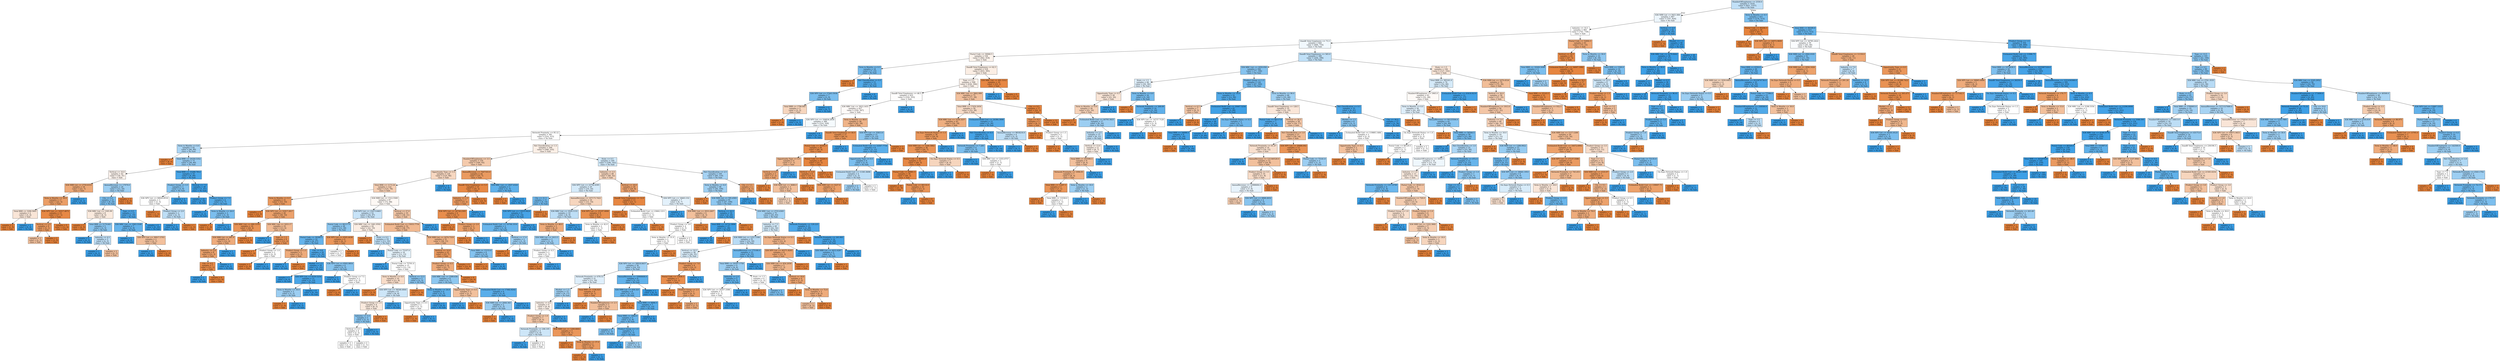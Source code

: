 digraph Tree {
node [shape=box, style="filled", color="black"] ;
0 [label="NumberOfEmployees <= 2550.0\nsamples = 1418\nvalue = [921, 1337]\nclass = No Sale", fillcolor="#399de54f"] ;
1 [label="X36 NRR List <= 8451.666\nsamples = 967\nvalue = [747, 824]\nclass = No Sale", fillcolor="#399de518"] ;
0 -> 1 [labeldistance=2.5, labelangle=45, headlabel="True"] ;
2 [label="Industry <= 10.5\nsamples = 905\nvalue = [741, 739]\nclass = Sale", fillcolor="#e5813901"] ;
1 -> 2 ;
3 [label="DandB Total Employees <= 75.5\nsamples = 844\nvalue = [666, 716]\nclass = No Sale", fillcolor="#399de512"] ;
2 -> 3 ;
4 [label="Postal Code <= 30066.5\nsamples = 536\nvalue = [462, 418]\nclass = Sale", fillcolor="#e5813918"] ;
3 -> 4 ;
5 [label="Term in Months <= 0.5\nsamples = 18\nvalue = [7, 23]\nclass = No Sale", fillcolor="#399de5b1"] ;
4 -> 5 ;
6 [label="samples = 3\nvalue = [4, 0]\nclass = Sale", fillcolor="#e58139ff"] ;
5 -> 6 ;
7 [label="Net Classification <= 0.5\nsamples = 15\nvalue = [3, 23]\nclass = No Sale", fillcolor="#399de5de"] ;
5 -> 7 ;
8 [label="X36 NPV List <= 27443.5938\nsamples = 7\nvalue = [3, 9]\nclass = No Sale", fillcolor="#399de5aa"] ;
7 -> 8 ;
9 [label="Total BRR <= 1796.845\nsamples = 3\nvalue = [3, 2]\nclass = Sale", fillcolor="#e5813955"] ;
8 -> 9 ;
10 [label="samples = 1\nvalue = [3, 0]\nclass = Sale", fillcolor="#e58139ff"] ;
9 -> 10 ;
11 [label="samples = 2\nvalue = [0, 2]\nclass = No Sale", fillcolor="#399de5ff"] ;
9 -> 11 ;
12 [label="samples = 4\nvalue = [0, 7]\nclass = No Sale", fillcolor="#399de5ff"] ;
8 -> 12 ;
13 [label="samples = 8\nvalue = [0, 14]\nclass = No Sale", fillcolor="#399de5ff"] ;
7 -> 13 ;
14 [label="DandB Total Employees <= 62.5\nsamples = 518\nvalue = [455, 395]\nclass = Sale", fillcolor="#e5813922"] ;
4 -> 14 ;
15 [label="Type <= 2.5\nsamples = 508\nvalue = [436, 394]\nclass = Sale", fillcolor="#e5813919"] ;
14 -> 15 ;
16 [label="DandB Total Employees <= 48.5\nsamples = 433\nvalue = [359, 355]\nclass = Sale", fillcolor="#e5813903"] ;
15 -> 16 ;
17 [label="X36 MRC List <= 3923.1455\nsamples = 427\nvalue = [359, 347]\nclass = Sale", fillcolor="#e5813909"] ;
16 -> 17 ;
18 [label="X36 NPV List <= 104834.2656\nsamples = 389\nvalue = [314, 329]\nclass = No Sale", fillcolor="#399de50c"] ;
17 -> 18 ;
19 [label="Network Proximity <= 95.12\nsamples = 381\nvalue = [314, 315]\nclass = No Sale", fillcolor="#399de501"] ;
18 -> 19 ;
20 [label="Term in Months <= 6.0\nsamples = 82\nvalue = [46, 80]\nclass = No Sale", fillcolor="#399de56c"] ;
19 -> 20 ;
21 [label="samples = 7\nvalue = [8, 0]\nclass = Sale", fillcolor="#e58139ff"] ;
20 -> 21 ;
22 [label="Total BRR <= 24350.5352\nsamples = 75\nvalue = [38, 80]\nclass = No Sale", fillcolor="#399de586"] ;
20 -> 22 ;
23 [label="Vertical <= 10.0\nsamples = 42\nvalue = [34, 31]\nclass = Sale", fillcolor="#e5813917"] ;
22 -> 23 ;
24 [label="X36 NRR List <= 2750.6333\nsamples = 18\nvalue = [22, 7]\nclass = Sale", fillcolor="#e58139ae"] ;
23 -> 24 ;
25 [label="Term in Months <= 30.0\nsamples = 17\nvalue = [22, 5]\nclass = Sale", fillcolor="#e58139c5"] ;
24 -> 25 ;
26 [label="Total BRR <= 3296.5601\nsamples = 4\nvalue = [5, 4]\nclass = Sale", fillcolor="#e5813933"] ;
25 -> 26 ;
27 [label="samples = 2\nvalue = [5, 0]\nclass = Sale", fillcolor="#e58139ff"] ;
26 -> 27 ;
28 [label="samples = 2\nvalue = [0, 4]\nclass = No Sale", fillcolor="#399de5ff"] ;
26 -> 28 ;
29 [label="X36 NPV List <= 16317.4072\nsamples = 13\nvalue = [17, 1]\nclass = Sale", fillcolor="#e58139f0"] ;
25 -> 29 ;
30 [label="Vertical <= 2.5\nsamples = 4\nvalue = [5, 1]\nclass = Sale", fillcolor="#e58139cc"] ;
29 -> 30 ;
31 [label="samples = 2\nvalue = [2, 1]\nclass = Sale", fillcolor="#e581397f"] ;
30 -> 31 ;
32 [label="samples = 2\nvalue = [3, 0]\nclass = Sale", fillcolor="#e58139ff"] ;
30 -> 32 ;
33 [label="samples = 9\nvalue = [12, 0]\nclass = Sale", fillcolor="#e58139ff"] ;
29 -> 33 ;
34 [label="samples = 1\nvalue = [0, 2]\nclass = No Sale", fillcolor="#399de5ff"] ;
24 -> 34 ;
35 [label="AnnualRevenue <= 17979.0\nsamples = 24\nvalue = [12, 24]\nclass = No Sale", fillcolor="#399de57f"] ;
23 -> 35 ;
36 [label="City <= 4.5\nsamples = 21\nvalue = [8, 24]\nclass = No Sale", fillcolor="#399de5aa"] ;
35 -> 36 ;
37 [label="X36 MRC List <= 1305.99\nsamples = 8\nvalue = [6, 5]\nclass = Sale", fillcolor="#e581392a"] ;
36 -> 37 ;
38 [label="samples = 3\nvalue = [4, 0]\nclass = Sale", fillcolor="#e58139ff"] ;
37 -> 38 ;
39 [label="Total BRR <= 5179.645\nsamples = 5\nvalue = [2, 5]\nclass = No Sale", fillcolor="#399de599"] ;
37 -> 39 ;
40 [label="samples = 2\nvalue = [0, 2]\nclass = No Sale", fillcolor="#399de5ff"] ;
39 -> 40 ;
41 [label="Industry <= 4.5\nsamples = 3\nvalue = [2, 3]\nclass = No Sale", fillcolor="#399de555"] ;
39 -> 41 ;
42 [label="samples = 1\nvalue = [0, 2]\nclass = No Sale", fillcolor="#399de5ff"] ;
41 -> 42 ;
43 [label="samples = 2\nvalue = [2, 1]\nclass = Sale", fillcolor="#e581397f"] ;
41 -> 43 ;
44 [label="Type <= 0.5\nsamples = 13\nvalue = [2, 19]\nclass = No Sale", fillcolor="#399de5e4"] ;
36 -> 44 ;
45 [label="X36 MRC List <= 1943.3149\nsamples = 7\nvalue = [2, 9]\nclass = No Sale", fillcolor="#399de5c6"] ;
44 -> 45 ;
46 [label="samples = 5\nvalue = [0, 8]\nclass = No Sale", fillcolor="#399de5ff"] ;
45 -> 46 ;
47 [label="X36 NPV List <= 39917.5703\nsamples = 2\nvalue = [2, 1]\nclass = Sale", fillcolor="#e581397f"] ;
45 -> 47 ;
48 [label="samples = 1\nvalue = [0, 1]\nclass = No Sale", fillcolor="#399de5ff"] ;
47 -> 48 ;
49 [label="samples = 1\nvalue = [2, 0]\nclass = Sale", fillcolor="#e58139ff"] ;
47 -> 49 ;
50 [label="samples = 6\nvalue = [0, 10]\nclass = No Sale", fillcolor="#399de5ff"] ;
44 -> 50 ;
51 [label="samples = 3\nvalue = [4, 0]\nclass = Sale", fillcolor="#e58139ff"] ;
35 -> 51 ;
52 [label="Total BRR <= 33288.7812\nsamples = 33\nvalue = [4, 49]\nclass = No Sale", fillcolor="#399de5ea"] ;
22 -> 52 ;
53 [label="Product Group <= 3.5\nsamples = 5\nvalue = [3, 8]\nclass = No Sale", fillcolor="#399de59f"] ;
52 -> 53 ;
54 [label="X36 NPV List <= 68020.8516\nsamples = 3\nvalue = [3, 3]\nclass = Sale", fillcolor="#e5813900"] ;
53 -> 54 ;
55 [label="samples = 1\nvalue = [1, 0]\nclass = Sale", fillcolor="#e58139ff"] ;
54 -> 55 ;
56 [label="Product Group <= 2.0\nsamples = 2\nvalue = [2, 3]\nclass = No Sale", fillcolor="#399de555"] ;
54 -> 56 ;
57 [label="samples = 1\nvalue = [0, 3]\nclass = No Sale", fillcolor="#399de5ff"] ;
56 -> 57 ;
58 [label="samples = 1\nvalue = [2, 0]\nclass = Sale", fillcolor="#e58139ff"] ;
56 -> 58 ;
59 [label="samples = 2\nvalue = [0, 5]\nclass = No Sale", fillcolor="#399de5ff"] ;
53 -> 59 ;
60 [label="Vertical <= 7.5\nsamples = 28\nvalue = [1, 41]\nclass = No Sale", fillcolor="#399de5f9"] ;
52 -> 60 ;
61 [label="samples = 22\nvalue = [0, 34]\nclass = No Sale", fillcolor="#399de5ff"] ;
60 -> 61 ;
62 [label="Product Group <= 7.5\nsamples = 6\nvalue = [1, 7]\nclass = No Sale", fillcolor="#399de5db"] ;
60 -> 62 ;
63 [label="samples = 3\nvalue = [0, 4]\nclass = No Sale", fillcolor="#399de5ff"] ;
62 -> 63 ;
64 [label="Term in Months <= 24.0\nsamples = 3\nvalue = [1, 3]\nclass = No Sale", fillcolor="#399de5aa"] ;
62 -> 64 ;
65 [label="samples = 1\nvalue = [1, 0]\nclass = Sale", fillcolor="#e58139ff"] ;
64 -> 65 ;
66 [label="samples = 2\nvalue = [0, 3]\nclass = No Sale", fillcolor="#399de5ff"] ;
64 -> 66 ;
67 [label="Net Classification <= 1.5\nsamples = 299\nvalue = [268, 235]\nclass = Sale", fillcolor="#e581391f"] ;
19 -> 67 ;
68 [label="NumberOfEmployees <= 3.5\nsamples = 150\nvalue = [160, 93]\nclass = Sale", fillcolor="#e581396b"] ;
67 -> 68 ;
69 [label="Opportunity Type <= 1.5\nsamples = 126\nvalue = [125, 86]\nclass = Sale", fillcolor="#e5813950"] ;
68 -> 69 ;
70 [label="Total BRR <= 1173.24\nsamples = 122\nvalue = [125, 78]\nclass = Sale", fillcolor="#e5813960"] ;
69 -> 70 ;
71 [label="Term in Months <= 6.5\nsamples = 35\nvalue = [53, 10]\nclass = Sale", fillcolor="#e58139cf"] ;
70 -> 71 ;
72 [label="samples = 9\nvalue = [14, 0]\nclass = Sale", fillcolor="#e58139ff"] ;
71 -> 72 ;
73 [label="X36 NPV List <= 31817.2617\nsamples = 26\nvalue = [39, 10]\nclass = Sale", fillcolor="#e58139be"] ;
71 -> 73 ;
74 [label="X36 MRC List <= 680.5516\nsamples = 16\nvalue = [26, 4]\nclass = Sale", fillcolor="#e58139d8"] ;
73 -> 74 ;
75 [label="X36 NRR List <= 461.0\nsamples = 9\nvalue = [12, 4]\nclass = Sale", fillcolor="#e58139aa"] ;
74 -> 75 ;
76 [label="Industry <= 5.0\nsamples = 8\nvalue = [12, 3]\nclass = Sale", fillcolor="#e58139bf"] ;
75 -> 76 ;
77 [label="City <= 4.5\nsamples = 7\nvalue = [12, 1]\nclass = Sale", fillcolor="#e58139ea"] ;
76 -> 77 ;
78 [label="samples = 1\nvalue = [0, 1]\nclass = No Sale", fillcolor="#399de5ff"] ;
77 -> 78 ;
79 [label="samples = 6\nvalue = [12, 0]\nclass = Sale", fillcolor="#e58139ff"] ;
77 -> 79 ;
80 [label="samples = 1\nvalue = [0, 2]\nclass = No Sale", fillcolor="#399de5ff"] ;
76 -> 80 ;
81 [label="samples = 1\nvalue = [0, 1]\nclass = No Sale", fillcolor="#399de5ff"] ;
75 -> 81 ;
82 [label="samples = 7\nvalue = [14, 0]\nclass = Sale", fillcolor="#e58139ff"] ;
74 -> 82 ;
83 [label="X36 MRC List <= 1653.17\nsamples = 10\nvalue = [13, 6]\nclass = Sale", fillcolor="#e5813989"] ;
73 -> 83 ;
84 [label="samples = 1\nvalue = [0, 4]\nclass = No Sale", fillcolor="#399de5ff"] ;
83 -> 84 ;
85 [label="Type <= 1.5\nsamples = 9\nvalue = [13, 2]\nclass = Sale", fillcolor="#e58139d8"] ;
83 -> 85 ;
86 [label="samples = 7\nvalue = [11, 0]\nclass = Sale", fillcolor="#e58139ff"] ;
85 -> 86 ;
87 [label="Product Group <= 1.0\nsamples = 2\nvalue = [2, 2]\nclass = Sale", fillcolor="#e5813900"] ;
85 -> 87 ;
88 [label="samples = 1\nvalue = [2, 0]\nclass = Sale", fillcolor="#e58139ff"] ;
87 -> 88 ;
89 [label="samples = 1\nvalue = [0, 2]\nclass = No Sale", fillcolor="#399de5ff"] ;
87 -> 89 ;
90 [label="X36 NRR List <= 1512.5569\nsamples = 87\nvalue = [72, 68]\nclass = Sale", fillcolor="#e581390e"] ;
70 -> 90 ;
91 [label="X36 NPV List <= 25473.6465\nsamples = 52\nvalue = [34, 47]\nclass = No Sale", fillcolor="#399de547"] ;
90 -> 91 ;
92 [label="Postal Code <= 80157.0\nsamples = 28\nvalue = [12, 28]\nclass = No Sale", fillcolor="#399de592"] ;
91 -> 92 ;
93 [label="Postal Code <= 30306.5\nsamples = 22\nvalue = [6, 27]\nclass = No Sale", fillcolor="#399de5c6"] ;
92 -> 93 ;
94 [label="Product Group <= 1.5\nsamples = 2\nvalue = [3, 1]\nclass = Sale", fillcolor="#e58139aa"] ;
93 -> 94 ;
95 [label="samples = 1\nvalue = [0, 1]\nclass = No Sale", fillcolor="#399de5ff"] ;
94 -> 95 ;
96 [label="samples = 1\nvalue = [3, 0]\nclass = Sale", fillcolor="#e58139ff"] ;
94 -> 96 ;
97 [label="City <= 9.0\nsamples = 20\nvalue = [3, 26]\nclass = No Sale", fillcolor="#399de5e2"] ;
93 -> 97 ;
98 [label="Market <= 1.5\nsamples = 16\nvalue = [1, 21]\nclass = No Sale", fillcolor="#399de5f3"] ;
97 -> 98 ;
99 [label="samples = 5\nvalue = [0, 9]\nclass = No Sale", fillcolor="#399de5ff"] ;
98 -> 99 ;
100 [label="X36 NPV List <= 8359.5254\nsamples = 11\nvalue = [1, 12]\nclass = No Sale", fillcolor="#399de5ea"] ;
98 -> 100 ;
101 [label="Term in Months <= 18.0\nsamples = 3\nvalue = [1, 2]\nclass = No Sale", fillcolor="#399de57f"] ;
100 -> 101 ;
102 [label="samples = 1\nvalue = [1, 0]\nclass = Sale", fillcolor="#e58139ff"] ;
101 -> 102 ;
103 [label="samples = 2\nvalue = [0, 2]\nclass = No Sale", fillcolor="#399de5ff"] ;
101 -> 103 ;
104 [label="samples = 8\nvalue = [0, 10]\nclass = No Sale", fillcolor="#399de5ff"] ;
100 -> 104 ;
105 [label="X36 NPV List <= 8583.9854\nsamples = 4\nvalue = [2, 5]\nclass = No Sale", fillcolor="#399de599"] ;
97 -> 105 ;
106 [label="samples = 2\nvalue = [0, 3]\nclass = No Sale", fillcolor="#399de5ff"] ;
105 -> 106 ;
107 [label="Product Group <= 7.5\nsamples = 2\nvalue = [2, 2]\nclass = Sale", fillcolor="#e5813900"] ;
105 -> 107 ;
108 [label="samples = 1\nvalue = [2, 0]\nclass = Sale", fillcolor="#e58139ff"] ;
107 -> 108 ;
109 [label="samples = 1\nvalue = [0, 2]\nclass = No Sale", fillcolor="#399de5ff"] ;
107 -> 109 ;
110 [label="X36 NPV List <= 6505.4438\nsamples = 6\nvalue = [6, 1]\nclass = Sale", fillcolor="#e58139d4"] ;
92 -> 110 ;
111 [label="samples = 2\nvalue = [1, 1]\nclass = Sale", fillcolor="#e5813900"] ;
110 -> 111 ;
112 [label="samples = 4\nvalue = [5, 0]\nclass = Sale", fillcolor="#e58139ff"] ;
110 -> 112 ;
113 [label="X36 MRC List <= 1461.9592\nsamples = 24\nvalue = [22, 19]\nclass = Sale", fillcolor="#e5813923"] ;
91 -> 113 ;
114 [label="samples = 5\nvalue = [9, 0]\nclass = Sale", fillcolor="#e58139ff"] ;
113 -> 114 ;
115 [label="State <= 0.5\nsamples = 19\nvalue = [13, 19]\nclass = No Sale", fillcolor="#399de551"] ;
113 -> 115 ;
116 [label="samples = 3\nvalue = [0, 4]\nclass = No Sale", fillcolor="#399de5ff"] ;
115 -> 116 ;
117 [label="Postal Code <= 75107.0\nsamples = 16\nvalue = [13, 15]\nclass = No Sale", fillcolor="#399de522"] ;
115 -> 117 ;
118 [label="samples = 1\nvalue = [0, 2]\nclass = No Sale", fillcolor="#399de5ff"] ;
117 -> 118 ;
119 [label="Postal Code <= 75701.0\nsamples = 15\nvalue = [13, 13]\nclass = Sale", fillcolor="#e5813900"] ;
117 -> 119 ;
120 [label="Term in Months <= 6.0\nsamples = 10\nvalue = [11, 8]\nclass = Sale", fillcolor="#e5813946"] ;
119 -> 120 ;
121 [label="samples = 2\nvalue = [5, 0]\nclass = Sale", fillcolor="#e58139ff"] ;
120 -> 121 ;
122 [label="X36 NPV List <= 58548.4844\nsamples = 8\nvalue = [6, 8]\nclass = No Sale", fillcolor="#399de540"] ;
120 -> 122 ;
123 [label="Product Group <= 1.5\nsamples = 6\nvalue = [6, 5]\nclass = Sale", fillcolor="#e581392a"] ;
122 -> 123 ;
124 [label="Industry <= 5.5\nsamples = 5\nvalue = [2, 5]\nclass = No Sale", fillcolor="#399de599"] ;
123 -> 124 ;
125 [label="Vertical <= 4.5\nsamples = 4\nvalue = [2, 2]\nclass = Sale", fillcolor="#e5813900"] ;
124 -> 125 ;
126 [label="samples = 2\nvalue = [1, 1]\nclass = Sale", fillcolor="#e5813900"] ;
125 -> 126 ;
127 [label="samples = 2\nvalue = [1, 1]\nclass = Sale", fillcolor="#e5813900"] ;
125 -> 127 ;
128 [label="samples = 1\nvalue = [0, 3]\nclass = No Sale", fillcolor="#399de5ff"] ;
124 -> 128 ;
129 [label="samples = 1\nvalue = [4, 0]\nclass = Sale", fillcolor="#e58139ff"] ;
123 -> 129 ;
130 [label="samples = 2\nvalue = [0, 3]\nclass = No Sale", fillcolor="#399de5ff"] ;
122 -> 130 ;
131 [label="Vertical <= 15.5\nsamples = 5\nvalue = [2, 5]\nclass = No Sale", fillcolor="#399de599"] ;
119 -> 131 ;
132 [label="samples = 1\nvalue = [1, 0]\nclass = Sale", fillcolor="#e58139ff"] ;
131 -> 132 ;
133 [label="Term in Months <= 24.0\nsamples = 4\nvalue = [1, 5]\nclass = No Sale", fillcolor="#399de5cc"] ;
131 -> 133 ;
134 [label="Opportunity Type <= 0.5\nsamples = 2\nvalue = [1, 1]\nclass = Sale", fillcolor="#e5813900"] ;
133 -> 134 ;
135 [label="samples = 1\nvalue = [1, 0]\nclass = Sale", fillcolor="#e58139ff"] ;
134 -> 135 ;
136 [label="samples = 1\nvalue = [0, 1]\nclass = No Sale", fillcolor="#399de5ff"] ;
134 -> 136 ;
137 [label="samples = 2\nvalue = [0, 4]\nclass = No Sale", fillcolor="#399de5ff"] ;
133 -> 137 ;
138 [label="Vertical <= 27.0\nsamples = 35\nvalue = [38, 21]\nclass = Sale", fillcolor="#e5813972"] ;
90 -> 138 ;
139 [label="Estimated Build Cost <= 15033.7754\nsamples = 32\nvalue = [38, 17]\nclass = Sale", fillcolor="#e581398d"] ;
138 -> 139 ;
140 [label="samples = 1\nvalue = [0, 2]\nclass = No Sale", fillcolor="#399de5ff"] ;
139 -> 140 ;
141 [label="X36 NRR List <= 2474.7319\nsamples = 31\nvalue = [38, 15]\nclass = Sale", fillcolor="#e581399a"] ;
139 -> 141 ;
142 [label="Vertical <= 14.0\nsamples = 23\nvalue = [35, 7]\nclass = Sale", fillcolor="#e58139cc"] ;
141 -> 142 ;
143 [label="Product Group <= 0.5\nsamples = 14\nvalue = [21, 7]\nclass = Sale", fillcolor="#e58139aa"] ;
142 -> 143 ;
144 [label="X36 MRC List <= 2589.636\nsamples = 6\nvalue = [3, 7]\nclass = No Sale", fillcolor="#399de592"] ;
143 -> 144 ;
145 [label="Opportunity Type <= 0.5\nsamples = 2\nvalue = [2, 1]\nclass = Sale", fillcolor="#e581397f"] ;
144 -> 145 ;
146 [label="samples = 1\nvalue = [0, 1]\nclass = No Sale", fillcolor="#399de5ff"] ;
145 -> 146 ;
147 [label="samples = 1\nvalue = [2, 0]\nclass = Sale", fillcolor="#e58139ff"] ;
145 -> 147 ;
148 [label="Estimated Build Cost <= 17482.8242\nsamples = 4\nvalue = [1, 6]\nclass = No Sale", fillcolor="#399de5d4"] ;
144 -> 148 ;
149 [label="X36 NRR List <= 2044.343\nsamples = 2\nvalue = [1, 2]\nclass = No Sale", fillcolor="#399de57f"] ;
148 -> 149 ;
150 [label="samples = 1\nvalue = [1, 0]\nclass = Sale", fillcolor="#e58139ff"] ;
149 -> 150 ;
151 [label="samples = 1\nvalue = [0, 2]\nclass = No Sale", fillcolor="#399de5ff"] ;
149 -> 151 ;
152 [label="samples = 2\nvalue = [0, 4]\nclass = No Sale", fillcolor="#399de5ff"] ;
148 -> 152 ;
153 [label="samples = 8\nvalue = [18, 0]\nclass = Sale", fillcolor="#e58139ff"] ;
143 -> 153 ;
154 [label="samples = 9\nvalue = [14, 0]\nclass = Sale", fillcolor="#e58139ff"] ;
142 -> 154 ;
155 [label="Total BRR <= 15153.0\nsamples = 8\nvalue = [3, 8]\nclass = No Sale", fillcolor="#399de59f"] ;
141 -> 155 ;
156 [label="samples = 2\nvalue = [3, 0]\nclass = Sale", fillcolor="#e58139ff"] ;
155 -> 156 ;
157 [label="samples = 6\nvalue = [0, 8]\nclass = No Sale", fillcolor="#399de5ff"] ;
155 -> 157 ;
158 [label="samples = 3\nvalue = [0, 4]\nclass = No Sale", fillcolor="#399de5ff"] ;
138 -> 158 ;
159 [label="samples = 4\nvalue = [0, 8]\nclass = No Sale", fillcolor="#399de5ff"] ;
69 -> 159 ;
160 [label="AnnualRevenue <= 7447163.0\nsamples = 24\nvalue = [35, 7]\nclass = Sale", fillcolor="#e58139cc"] ;
68 -> 160 ;
161 [label="DandB Total Employees <= 5.5\nsamples = 19\nvalue = [34, 2]\nclass = Sale", fillcolor="#e58139f0"] ;
160 -> 161 ;
162 [label="Industry <= 1.5\nsamples = 7\nvalue = [10, 2]\nclass = Sale", fillcolor="#e58139cc"] ;
161 -> 162 ;
163 [label="X36 NPV List <= 36726.2305\nsamples = 6\nvalue = [10, 1]\nclass = Sale", fillcolor="#e58139e6"] ;
162 -> 163 ;
164 [label="samples = 3\nvalue = [6, 0]\nclass = Sale", fillcolor="#e58139ff"] ;
163 -> 164 ;
165 [label="Product Group <= 2.0\nsamples = 3\nvalue = [4, 1]\nclass = Sale", fillcolor="#e58139bf"] ;
163 -> 165 ;
166 [label="samples = 2\nvalue = [4, 0]\nclass = Sale", fillcolor="#e58139ff"] ;
165 -> 166 ;
167 [label="samples = 1\nvalue = [0, 1]\nclass = No Sale", fillcolor="#399de5ff"] ;
165 -> 167 ;
168 [label="samples = 1\nvalue = [0, 1]\nclass = No Sale", fillcolor="#399de5ff"] ;
162 -> 168 ;
169 [label="samples = 12\nvalue = [24, 0]\nclass = Sale", fillcolor="#e58139ff"] ;
161 -> 169 ;
170 [label="X36 MRC List <= 2027.4324\nsamples = 5\nvalue = [1, 5]\nclass = No Sale", fillcolor="#399de5cc"] ;
160 -> 170 ;
171 [label="samples = 1\nvalue = [1, 0]\nclass = Sale", fillcolor="#e58139ff"] ;
170 -> 171 ;
172 [label="samples = 4\nvalue = [0, 5]\nclass = No Sale", fillcolor="#399de5ff"] ;
170 -> 172 ;
173 [label="State <= 0.5\nsamples = 149\nvalue = [108, 142]\nclass = No Sale", fillcolor="#399de53d"] ;
67 -> 173 ;
174 [label="Industry <= 3.5\nsamples = 49\nvalue = [48, 32]\nclass = Sale", fillcolor="#e5813955"] ;
173 -> 174 ;
175 [label="X36 NPV List <= 23792.4395\nsamples = 29\nvalue = [19, 24]\nclass = No Sale", fillcolor="#399de535"] ;
174 -> 175 ;
176 [label="City <= 21.5\nsamples = 11\nvalue = [4, 14]\nclass = No Sale", fillcolor="#399de5b6"] ;
175 -> 176 ;
177 [label="X36 NPV List <= 13935.9424\nsamples = 9\nvalue = [1, 14]\nclass = No Sale", fillcolor="#399de5ed"] ;
176 -> 177 ;
178 [label="Estimated Build Cost <= 16764.1016\nsamples = 3\nvalue = [1, 4]\nclass = No Sale", fillcolor="#399de5bf"] ;
177 -> 178 ;
179 [label="samples = 1\nvalue = [0, 2]\nclass = No Sale", fillcolor="#399de5ff"] ;
178 -> 179 ;
180 [label="Vertical <= 17.0\nsamples = 2\nvalue = [1, 2]\nclass = No Sale", fillcolor="#399de57f"] ;
178 -> 180 ;
181 [label="samples = 1\nvalue = [1, 0]\nclass = Sale", fillcolor="#e58139ff"] ;
180 -> 181 ;
182 [label="samples = 1\nvalue = [0, 2]\nclass = No Sale", fillcolor="#399de5ff"] ;
180 -> 182 ;
183 [label="samples = 6\nvalue = [0, 10]\nclass = No Sale", fillcolor="#399de5ff"] ;
177 -> 183 ;
184 [label="samples = 2\nvalue = [3, 0]\nclass = Sale", fillcolor="#e58139ff"] ;
176 -> 184 ;
185 [label="AnnualRevenue <= 107173.7422\nsamples = 18\nvalue = [15, 10]\nclass = Sale", fillcolor="#e5813955"] ;
175 -> 185 ;
186 [label="X36 MRC List <= 1929.1133\nsamples = 10\nvalue = [6, 9]\nclass = No Sale", fillcolor="#399de555"] ;
185 -> 186 ;
187 [label="Term in Months <= 48.0\nsamples = 5\nvalue = [6, 2]\nclass = Sale", fillcolor="#e58139aa"] ;
186 -> 187 ;
188 [label="X36 NRR List <= 1613.5\nsamples = 3\nvalue = [1, 2]\nclass = No Sale", fillcolor="#399de57f"] ;
187 -> 188 ;
189 [label="Product Group <= 4.5\nsamples = 2\nvalue = [1, 1]\nclass = Sale", fillcolor="#e5813900"] ;
188 -> 189 ;
190 [label="samples = 1\nvalue = [1, 0]\nclass = Sale", fillcolor="#e58139ff"] ;
189 -> 190 ;
191 [label="samples = 1\nvalue = [0, 1]\nclass = No Sale", fillcolor="#399de5ff"] ;
189 -> 191 ;
192 [label="samples = 1\nvalue = [0, 1]\nclass = No Sale", fillcolor="#399de5ff"] ;
188 -> 192 ;
193 [label="samples = 2\nvalue = [5, 0]\nclass = Sale", fillcolor="#e58139ff"] ;
187 -> 193 ;
194 [label="samples = 5\nvalue = [0, 7]\nclass = No Sale", fillcolor="#399de5ff"] ;
186 -> 194 ;
195 [label="X36 NPV List <= 25197.0898\nsamples = 8\nvalue = [9, 1]\nclass = Sale", fillcolor="#e58139e3"] ;
185 -> 195 ;
196 [label="Term in Months <= 42.0\nsamples = 2\nvalue = [1, 1]\nclass = Sale", fillcolor="#e5813900"] ;
195 -> 196 ;
197 [label="samples = 1\nvalue = [0, 1]\nclass = No Sale", fillcolor="#399de5ff"] ;
196 -> 197 ;
198 [label="samples = 1\nvalue = [1, 0]\nclass = Sale", fillcolor="#e58139ff"] ;
196 -> 198 ;
199 [label="samples = 6\nvalue = [8, 0]\nclass = Sale", fillcolor="#e58139ff"] ;
195 -> 199 ;
200 [label="Vertical <= 18.0\nsamples = 20\nvalue = [29, 8]\nclass = Sale", fillcolor="#e58139b9"] ;
174 -> 200 ;
201 [label="DandB Total Employees <= 12.0\nsamples = 13\nvalue = [23, 1]\nclass = Sale", fillcolor="#e58139f4"] ;
200 -> 201 ;
202 [label="samples = 11\nvalue = [22, 0]\nclass = Sale", fillcolor="#e58139ff"] ;
201 -> 202 ;
203 [label="Estimated Build Cost <= 23662.1211\nsamples = 2\nvalue = [1, 1]\nclass = Sale", fillcolor="#e5813900"] ;
201 -> 203 ;
204 [label="samples = 1\nvalue = [0, 1]\nclass = No Sale", fillcolor="#399de5ff"] ;
203 -> 204 ;
205 [label="samples = 1\nvalue = [1, 0]\nclass = Sale", fillcolor="#e58139ff"] ;
203 -> 205 ;
206 [label="X36 NPV List <= 18463.332\nsamples = 7\nvalue = [6, 7]\nclass = No Sale", fillcolor="#399de524"] ;
200 -> 206 ;
207 [label="samples = 1\nvalue = [0, 4]\nclass = No Sale", fillcolor="#399de5ff"] ;
206 -> 207 ;
208 [label="X36 MRC List <= 2933.2407\nsamples = 6\nvalue = [6, 3]\nclass = Sale", fillcolor="#e581397f"] ;
206 -> 208 ;
209 [label="Product Group <= 3.0\nsamples = 4\nvalue = [3, 3]\nclass = Sale", fillcolor="#e5813900"] ;
208 -> 209 ;
210 [label="Term in Months <= 31.0\nsamples = 2\nvalue = [1, 1]\nclass = Sale", fillcolor="#e5813900"] ;
209 -> 210 ;
211 [label="samples = 1\nvalue = [0, 1]\nclass = No Sale", fillcolor="#399de5ff"] ;
210 -> 211 ;
212 [label="samples = 1\nvalue = [1, 0]\nclass = Sale", fillcolor="#e58139ff"] ;
210 -> 212 ;
213 [label="samples = 2\nvalue = [2, 2]\nclass = Sale", fillcolor="#e5813900"] ;
209 -> 213 ;
214 [label="samples = 2\nvalue = [3, 0]\nclass = Sale", fillcolor="#e58139ff"] ;
208 -> 214 ;
215 [label="Net Classification <= 2.5\nsamples = 100\nvalue = [60, 110]\nclass = No Sale", fillcolor="#399de574"] ;
173 -> 215 ;
216 [label="Term in Months <= 6.0\nsamples = 98\nvalue = [56, 109]\nclass = No Sale", fillcolor="#399de57c"] ;
215 -> 216 ;
217 [label="samples = 7\nvalue = [9, 0]\nclass = Sale", fillcolor="#e58139ff"] ;
216 -> 217 ;
218 [label="X36 NRR List <= 595.4583\nsamples = 91\nvalue = [47, 109]\nclass = No Sale", fillcolor="#399de591"] ;
216 -> 218 ;
219 [label="Vertical <= 24.5\nsamples = 16\nvalue = [2, 26]\nclass = No Sale", fillcolor="#399de5eb"] ;
218 -> 219 ;
220 [label="Total BRR <= 14752.3896\nsamples = 15\nvalue = [1, 26]\nclass = No Sale", fillcolor="#399de5f5"] ;
219 -> 220 ;
221 [label="samples = 14\nvalue = [0, 26]\nclass = No Sale", fillcolor="#399de5ff"] ;
220 -> 221 ;
222 [label="samples = 1\nvalue = [1, 0]\nclass = Sale", fillcolor="#e58139ff"] ;
220 -> 222 ;
223 [label="samples = 1\nvalue = [1, 0]\nclass = Sale", fillcolor="#e58139ff"] ;
219 -> 223 ;
224 [label="X36 MRC List <= 2725.6365\nsamples = 75\nvalue = [45, 83]\nclass = No Sale", fillcolor="#399de575"] ;
218 -> 224 ;
225 [label="Industry <= 7.5\nsamples = 60\nvalue = [42, 54]\nclass = No Sale", fillcolor="#399de539"] ;
224 -> 225 ;
226 [label="X36 NRR List <= 1251.1506\nsamples = 51\nvalue = [32, 50]\nclass = No Sale", fillcolor="#399de55c"] ;
225 -> 226 ;
227 [label="Vertical <= 19.5\nsamples = 38\nvalue = [28, 35]\nclass = No Sale", fillcolor="#399de533"] ;
226 -> 227 ;
228 [label="X36 NPV List <= 28918.8457\nsamples = 30\nvalue = [18, 33]\nclass = No Sale", fillcolor="#399de574"] ;
227 -> 228 ;
229 [label="Network Proximity <= 678.53\nsamples = 21\nvalue = [15, 18]\nclass = No Sale", fillcolor="#399de52a"] ;
228 -> 229 ;
230 [label="Market <= 1.5\nsamples = 15\nvalue = [9, 17]\nclass = No Sale", fillcolor="#399de578"] ;
229 -> 230 ;
231 [label="Industry <= 4.0\nsamples = 9\nvalue = [9, 8]\nclass = Sale", fillcolor="#e581391c"] ;
230 -> 231 ;
232 [label="Product Group <= 1.0\nsamples = 7\nvalue = [9, 5]\nclass = Sale", fillcolor="#e5813971"] ;
231 -> 232 ;
233 [label="Network Proximity <= 206.105\nsamples = 4\nvalue = [3, 4]\nclass = No Sale", fillcolor="#399de540"] ;
232 -> 233 ;
234 [label="samples = 1\nvalue = [0, 1]\nclass = No Sale", fillcolor="#399de5ff"] ;
233 -> 234 ;
235 [label="samples = 3\nvalue = [3, 3]\nclass = Sale", fillcolor="#e5813900"] ;
233 -> 235 ;
236 [label="X36 NRR List <= 1200.6602\nsamples = 3\nvalue = [6, 1]\nclass = Sale", fillcolor="#e58139d4"] ;
232 -> 236 ;
237 [label="samples = 1\nvalue = [1, 0]\nclass = Sale", fillcolor="#e58139ff"] ;
236 -> 237 ;
238 [label="Term in Months <= 37.0\nsamples = 2\nvalue = [5, 1]\nclass = Sale", fillcolor="#e58139cc"] ;
236 -> 238 ;
239 [label="samples = 1\nvalue = [5, 0]\nclass = Sale", fillcolor="#e58139ff"] ;
238 -> 239 ;
240 [label="samples = 1\nvalue = [0, 1]\nclass = No Sale", fillcolor="#399de5ff"] ;
238 -> 240 ;
241 [label="samples = 2\nvalue = [0, 3]\nclass = No Sale", fillcolor="#399de5ff"] ;
231 -> 241 ;
242 [label="samples = 6\nvalue = [0, 9]\nclass = No Sale", fillcolor="#399de5ff"] ;
230 -> 242 ;
243 [label="Total BRR <= 1336.925\nsamples = 6\nvalue = [6, 1]\nclass = Sale", fillcolor="#e58139d4"] ;
229 -> 243 ;
244 [label="samples = 3\nvalue = [4, 0]\nclass = Sale", fillcolor="#e58139ff"] ;
243 -> 244 ;
245 [label="NumberOfEmployees <= 2.5\nsamples = 3\nvalue = [2, 1]\nclass = Sale", fillcolor="#e581397f"] ;
243 -> 245 ;
246 [label="samples = 1\nvalue = [0, 1]\nclass = No Sale", fillcolor="#399de5ff"] ;
245 -> 246 ;
247 [label="samples = 2\nvalue = [2, 0]\nclass = Sale", fillcolor="#e58139ff"] ;
245 -> 247 ;
248 [label="AnnualRevenue <= 10908400.0\nsamples = 9\nvalue = [3, 15]\nclass = No Sale", fillcolor="#399de5cc"] ;
228 -> 248 ;
249 [label="X36 NRR List <= 836.325\nsamples = 8\nvalue = [3, 12]\nclass = No Sale", fillcolor="#399de5bf"] ;
248 -> 249 ;
250 [label="samples = 1\nvalue = [1, 0]\nclass = Sale", fillcolor="#e58139ff"] ;
249 -> 250 ;
251 [label="Total BRR <= 6094.5\nsamples = 7\nvalue = [2, 12]\nclass = No Sale", fillcolor="#399de5d4"] ;
249 -> 251 ;
252 [label="Total BRR <= 2964.0\nsamples = 5\nvalue = [2, 8]\nclass = No Sale", fillcolor="#399de5bf"] ;
251 -> 252 ;
253 [label="samples = 2\nvalue = [1, 3]\nclass = No Sale", fillcolor="#399de5aa"] ;
252 -> 253 ;
254 [label="Product Group <= 1.5\nsamples = 3\nvalue = [1, 5]\nclass = No Sale", fillcolor="#399de5cc"] ;
252 -> 254 ;
255 [label="samples = 1\nvalue = [0, 3]\nclass = No Sale", fillcolor="#399de5ff"] ;
254 -> 255 ;
256 [label="samples = 2\nvalue = [1, 2]\nclass = No Sale", fillcolor="#399de57f"] ;
254 -> 256 ;
257 [label="samples = 2\nvalue = [0, 4]\nclass = No Sale", fillcolor="#399de5ff"] ;
251 -> 257 ;
258 [label="samples = 1\nvalue = [0, 3]\nclass = No Sale", fillcolor="#399de5ff"] ;
248 -> 258 ;
259 [label="Product Group <= 7.0\nsamples = 8\nvalue = [10, 2]\nclass = Sale", fillcolor="#e58139cc"] ;
227 -> 259 ;
260 [label="Postal Code <= 77656.5\nsamples = 7\nvalue = [10, 1]\nclass = Sale", fillcolor="#e58139e6"] ;
259 -> 260 ;
261 [label="samples = 4\nvalue = [6, 0]\nclass = Sale", fillcolor="#e58139ff"] ;
260 -> 261 ;
262 [label="Product Group <= 2.5\nsamples = 3\nvalue = [4, 1]\nclass = Sale", fillcolor="#e58139bf"] ;
260 -> 262 ;
263 [label="samples = 1\nvalue = [1, 0]\nclass = Sale", fillcolor="#e58139ff"] ;
262 -> 263 ;
264 [label="samples = 2\nvalue = [3, 1]\nclass = Sale", fillcolor="#e58139aa"] ;
262 -> 264 ;
265 [label="samples = 1\nvalue = [0, 1]\nclass = No Sale", fillcolor="#399de5ff"] ;
259 -> 265 ;
266 [label="AnnualRevenue <= 175180.0\nsamples = 13\nvalue = [4, 15]\nclass = No Sale", fillcolor="#399de5bb"] ;
226 -> 266 ;
267 [label="Total BRR <= 20207.1758\nsamples = 9\nvalue = [4, 8]\nclass = No Sale", fillcolor="#399de57f"] ;
266 -> 267 ;
268 [label="Industry <= 2.5\nsamples = 5\nvalue = [1, 5]\nclass = No Sale", fillcolor="#399de5cc"] ;
267 -> 268 ;
269 [label="X36 NPV List <= 24357.3398\nsamples = 2\nvalue = [1, 1]\nclass = Sale", fillcolor="#e5813900"] ;
268 -> 269 ;
270 [label="samples = 1\nvalue = [1, 0]\nclass = Sale", fillcolor="#e58139ff"] ;
269 -> 270 ;
271 [label="samples = 1\nvalue = [0, 1]\nclass = No Sale", fillcolor="#399de5ff"] ;
269 -> 271 ;
272 [label="samples = 3\nvalue = [0, 4]\nclass = No Sale", fillcolor="#399de5ff"] ;
268 -> 272 ;
273 [label="State <= 1.5\nsamples = 4\nvalue = [3, 3]\nclass = Sale", fillcolor="#e5813900"] ;
267 -> 273 ;
274 [label="samples = 2\nvalue = [2, 0]\nclass = Sale", fillcolor="#e58139ff"] ;
273 -> 274 ;
275 [label="samples = 2\nvalue = [1, 3]\nclass = No Sale", fillcolor="#399de5aa"] ;
273 -> 275 ;
276 [label="samples = 4\nvalue = [0, 7]\nclass = No Sale", fillcolor="#399de5ff"] ;
266 -> 276 ;
277 [label="On Zayo Network Status <= 0.5\nsamples = 9\nvalue = [10, 4]\nclass = Sale", fillcolor="#e5813999"] ;
225 -> 277 ;
278 [label="X36 NPV List <= 40371.8203\nsamples = 8\nvalue = [10, 3]\nclass = Sale", fillcolor="#e58139b3"] ;
277 -> 278 ;
279 [label="X36 NRR List <= 854.2059\nsamples = 5\nvalue = [7, 3]\nclass = Sale", fillcolor="#e5813992"] ;
278 -> 279 ;
280 [label="samples = 1\nvalue = [0, 1]\nclass = No Sale", fillcolor="#399de5ff"] ;
279 -> 280 ;
281 [label="Vertical <= 18.0\nsamples = 4\nvalue = [7, 2]\nclass = Sale", fillcolor="#e58139b6"] ;
279 -> 281 ;
282 [label="samples = 1\nvalue = [1, 0]\nclass = Sale", fillcolor="#e58139ff"] ;
281 -> 282 ;
283 [label="Term in Months <= 72.0\nsamples = 3\nvalue = [6, 2]\nclass = Sale", fillcolor="#e58139aa"] ;
281 -> 283 ;
284 [label="samples = 2\nvalue = [4, 2]\nclass = Sale", fillcolor="#e581397f"] ;
283 -> 284 ;
285 [label="samples = 1\nvalue = [2, 0]\nclass = Sale", fillcolor="#e58139ff"] ;
283 -> 285 ;
286 [label="samples = 3\nvalue = [3, 0]\nclass = Sale", fillcolor="#e58139ff"] ;
278 -> 286 ;
287 [label="samples = 1\nvalue = [0, 1]\nclass = No Sale", fillcolor="#399de5ff"] ;
277 -> 287 ;
288 [label="Network Proximity <= 129.225\nsamples = 15\nvalue = [3, 29]\nclass = No Sale", fillcolor="#399de5e5"] ;
224 -> 288 ;
289 [label="samples = 1\nvalue = [1, 0]\nclass = Sale", fillcolor="#e58139ff"] ;
288 -> 289 ;
290 [label="Network Proximity <= 245.905\nsamples = 14\nvalue = [2, 29]\nclass = No Sale", fillcolor="#399de5ed"] ;
288 -> 290 ;
291 [label="X36 NRR List <= 4412.4287\nsamples = 5\nvalue = [2, 7]\nclass = No Sale", fillcolor="#399de5b6"] ;
290 -> 291 ;
292 [label="samples = 4\nvalue = [0, 7]\nclass = No Sale", fillcolor="#399de5ff"] ;
291 -> 292 ;
293 [label="samples = 1\nvalue = [2, 0]\nclass = Sale", fillcolor="#e58139ff"] ;
291 -> 293 ;
294 [label="samples = 9\nvalue = [0, 22]\nclass = No Sale", fillcolor="#399de5ff"] ;
290 -> 294 ;
295 [label="City <= 5.5\nsamples = 2\nvalue = [4, 1]\nclass = Sale", fillcolor="#e58139bf"] ;
215 -> 295 ;
296 [label="samples = 1\nvalue = [0, 1]\nclass = No Sale", fillcolor="#399de5ff"] ;
295 -> 296 ;
297 [label="samples = 1\nvalue = [4, 0]\nclass = Sale", fillcolor="#e58139ff"] ;
295 -> 297 ;
298 [label="samples = 8\nvalue = [0, 14]\nclass = No Sale", fillcolor="#399de5ff"] ;
18 -> 298 ;
299 [label="Term in Months <= 48.0\nsamples = 38\nvalue = [45, 18]\nclass = Sale", fillcolor="#e5813999"] ;
17 -> 299 ;
300 [label="DandB Total Employees <= 44.0\nsamples = 27\nvalue = [40, 6]\nclass = Sale", fillcolor="#e58139d9"] ;
299 -> 300 ;
301 [label="Postal Code <= 30305.5\nsamples = 26\nvalue = [40, 4]\nclass = Sale", fillcolor="#e58139e6"] ;
300 -> 301 ;
302 [label="Opportunity Type <= 0.5\nsamples = 6\nvalue = [7, 3]\nclass = Sale", fillcolor="#e5813992"] ;
301 -> 302 ;
303 [label="Vertical <= 4.5\nsamples = 5\nvalue = [7, 2]\nclass = Sale", fillcolor="#e58139b6"] ;
302 -> 303 ;
304 [label="samples = 2\nvalue = [3, 0]\nclass = Sale", fillcolor="#e58139ff"] ;
303 -> 304 ;
305 [label="X36 NRR List <= 3688.0\nsamples = 3\nvalue = [4, 2]\nclass = Sale", fillcolor="#e581397f"] ;
303 -> 305 ;
306 [label="samples = 2\nvalue = [3, 2]\nclass = Sale", fillcolor="#e5813955"] ;
305 -> 306 ;
307 [label="samples = 1\nvalue = [1, 0]\nclass = Sale", fillcolor="#e58139ff"] ;
305 -> 307 ;
308 [label="samples = 1\nvalue = [0, 1]\nclass = No Sale", fillcolor="#399de5ff"] ;
302 -> 308 ;
309 [label="Postal Code <= 75220.5\nsamples = 20\nvalue = [33, 1]\nclass = Sale", fillcolor="#e58139f7"] ;
301 -> 309 ;
310 [label="Vertical <= 4.0\nsamples = 6\nvalue = [10, 1]\nclass = Sale", fillcolor="#e58139e6"] ;
309 -> 310 ;
311 [label="samples = 3\nvalue = [6, 0]\nclass = Sale", fillcolor="#e58139ff"] ;
310 -> 311 ;
312 [label="X36 NRR List <= 3227.0\nsamples = 3\nvalue = [4, 1]\nclass = Sale", fillcolor="#e58139bf"] ;
310 -> 312 ;
313 [label="samples = 1\nvalue = [0, 1]\nclass = No Sale", fillcolor="#399de5ff"] ;
312 -> 313 ;
314 [label="samples = 2\nvalue = [4, 0]\nclass = Sale", fillcolor="#e58139ff"] ;
312 -> 314 ;
315 [label="samples = 14\nvalue = [23, 0]\nclass = Sale", fillcolor="#e58139ff"] ;
309 -> 315 ;
316 [label="samples = 1\nvalue = [0, 2]\nclass = No Sale", fillcolor="#399de5ff"] ;
300 -> 316 ;
317 [label="X36 NPV List <= 35813.0\nsamples = 11\nvalue = [5, 12]\nclass = No Sale", fillcolor="#399de595"] ;
299 -> 317 ;
318 [label="Estimated Build Cost <= 14367.7754\nsamples = 8\nvalue = [2, 12]\nclass = No Sale", fillcolor="#399de5d4"] ;
317 -> 318 ;
319 [label="Opportunity Type <= 0.5\nsamples = 6\nvalue = [2, 6]\nclass = No Sale", fillcolor="#399de5aa"] ;
318 -> 319 ;
320 [label="Estimated Build Cost <= 11361.8496\nsamples = 4\nvalue = [2, 3]\nclass = No Sale", fillcolor="#399de555"] ;
319 -> 320 ;
321 [label="samples = 2\nvalue = [1, 2]\nclass = No Sale", fillcolor="#399de57f"] ;
320 -> 321 ;
322 [label="samples = 2\nvalue = [1, 1]\nclass = Sale", fillcolor="#e5813900"] ;
320 -> 322 ;
323 [label="samples = 2\nvalue = [0, 3]\nclass = No Sale", fillcolor="#399de5ff"] ;
319 -> 323 ;
324 [label="samples = 2\nvalue = [0, 6]\nclass = No Sale", fillcolor="#399de5ff"] ;
318 -> 324 ;
325 [label="samples = 3\nvalue = [3, 0]\nclass = Sale", fillcolor="#e58139ff"] ;
317 -> 325 ;
326 [label="samples = 6\nvalue = [0, 8]\nclass = No Sale", fillcolor="#399de5ff"] ;
16 -> 326 ;
327 [label="X36 MRC List <= 3662.999\nsamples = 75\nvalue = [77, 39]\nclass = Sale", fillcolor="#e581397e"] ;
15 -> 327 ;
328 [label="Total BRR <= 17450.2656\nsamples = 58\nvalue = [53, 38]\nclass = Sale", fillcolor="#e5813948"] ;
327 -> 328 ;
329 [label="X36 MRC List <= 3104.3257\nsamples = 43\nvalue = [50, 18]\nclass = Sale", fillcolor="#e58139a3"] ;
328 -> 329 ;
330 [label="On Zayo Network Status <= 1.5\nsamples = 38\nvalue = [50, 9]\nclass = Sale", fillcolor="#e58139d1"] ;
329 -> 330 ;
331 [label="X36 NRR List <= 1446.5862\nsamples = 36\nvalue = [50, 7]\nclass = Sale", fillcolor="#e58139db"] ;
330 -> 331 ;
332 [label="Postal Code <= 80402.0\nsamples = 31\nvalue = [44, 3]\nclass = Sale", fillcolor="#e58139ee"] ;
331 -> 332 ;
333 [label="Postal Code <= 80061.5\nsamples = 30\nvalue = [44, 2]\nclass = Sale", fillcolor="#e58139f3"] ;
332 -> 333 ;
334 [label="samples = 20\nvalue = [31, 0]\nclass = Sale", fillcolor="#e58139ff"] ;
333 -> 334 ;
335 [label="Postal Code <= 80116.0\nsamples = 10\nvalue = [13, 2]\nclass = Sale", fillcolor="#e58139d8"] ;
333 -> 335 ;
336 [label="samples = 2\nvalue = [0, 2]\nclass = No Sale", fillcolor="#399de5ff"] ;
335 -> 336 ;
337 [label="samples = 8\nvalue = [13, 0]\nclass = Sale", fillcolor="#e58139ff"] ;
335 -> 337 ;
338 [label="samples = 1\nvalue = [0, 1]\nclass = No Sale", fillcolor="#399de5ff"] ;
332 -> 338 ;
339 [label="On Zayo Network Status <= 0.5\nsamples = 5\nvalue = [6, 4]\nclass = Sale", fillcolor="#e5813955"] ;
331 -> 339 ;
340 [label="samples = 2\nvalue = [0, 4]\nclass = No Sale", fillcolor="#399de5ff"] ;
339 -> 340 ;
341 [label="samples = 3\nvalue = [6, 0]\nclass = Sale", fillcolor="#e58139ff"] ;
339 -> 341 ;
342 [label="samples = 2\nvalue = [0, 2]\nclass = No Sale", fillcolor="#399de5ff"] ;
330 -> 342 ;
343 [label="samples = 5\nvalue = [0, 9]\nclass = No Sale", fillcolor="#399de5ff"] ;
329 -> 343 ;
344 [label="Estimated Build Cost <= 24384.3008\nsamples = 15\nvalue = [3, 20]\nclass = No Sale", fillcolor="#399de5d9"] ;
328 -> 344 ;
345 [label="Net Classification <= 0.5\nsamples = 11\nvalue = [1, 17]\nclass = No Sale", fillcolor="#399de5f0"] ;
344 -> 345 ;
346 [label="Network Proximity <= 7.285\nsamples = 4\nvalue = [1, 3]\nclass = No Sale", fillcolor="#399de5aa"] ;
345 -> 346 ;
347 [label="samples = 2\nvalue = [0, 2]\nclass = No Sale", fillcolor="#399de5ff"] ;
346 -> 347 ;
348 [label="X36 MRC List <= 2355.0757\nsamples = 2\nvalue = [1, 1]\nclass = Sale", fillcolor="#e5813900"] ;
346 -> 348 ;
349 [label="samples = 1\nvalue = [1, 0]\nclass = Sale", fillcolor="#e58139ff"] ;
348 -> 349 ;
350 [label="samples = 1\nvalue = [0, 1]\nclass = No Sale", fillcolor="#399de5ff"] ;
348 -> 350 ;
351 [label="samples = 7\nvalue = [0, 14]\nclass = No Sale", fillcolor="#399de5ff"] ;
345 -> 351 ;
352 [label="AnnualRevenue <= 9818216.0\nsamples = 4\nvalue = [2, 3]\nclass = No Sale", fillcolor="#399de555"] ;
344 -> 352 ;
353 [label="samples = 3\nvalue = [0, 3]\nclass = No Sale", fillcolor="#399de5ff"] ;
352 -> 353 ;
354 [label="samples = 1\nvalue = [2, 0]\nclass = Sale", fillcolor="#e58139ff"] ;
352 -> 354 ;
355 [label="City <= 9.5\nsamples = 17\nvalue = [24, 1]\nclass = Sale", fillcolor="#e58139f4"] ;
327 -> 355 ;
356 [label="Type <= 8.0\nsamples = 5\nvalue = [6, 1]\nclass = Sale", fillcolor="#e58139d4"] ;
355 -> 356 ;
357 [label="samples = 3\nvalue = [5, 0]\nclass = Sale", fillcolor="#e58139ff"] ;
356 -> 357 ;
358 [label="Product Group <= 1.5\nsamples = 2\nvalue = [1, 1]\nclass = Sale", fillcolor="#e5813900"] ;
356 -> 358 ;
359 [label="samples = 1\nvalue = [1, 0]\nclass = Sale", fillcolor="#e58139ff"] ;
358 -> 359 ;
360 [label="samples = 1\nvalue = [0, 1]\nclass = No Sale", fillcolor="#399de5ff"] ;
358 -> 360 ;
361 [label="samples = 12\nvalue = [18, 0]\nclass = Sale", fillcolor="#e58139ff"] ;
355 -> 361 ;
362 [label="X36 MRC List <= 401.5312\nsamples = 10\nvalue = [19, 1]\nclass = Sale", fillcolor="#e58139f2"] ;
14 -> 362 ;
363 [label="samples = 1\nvalue = [0, 1]\nclass = No Sale", fillcolor="#399de5ff"] ;
362 -> 363 ;
364 [label="samples = 9\nvalue = [19, 0]\nclass = Sale", fillcolor="#e58139ff"] ;
362 -> 364 ;
365 [label="DandB Total Employees <= 565.0\nsamples = 308\nvalue = [204, 298]\nclass = No Sale", fillcolor="#399de550"] ;
3 -> 365 ;
366 [label="X36 MRC List <= 2059.958\nsamples = 164\nvalue = [77, 196]\nclass = No Sale", fillcolor="#399de59b"] ;
365 -> 366 ;
367 [label="State <= 1.5\nsamples = 44\nvalue = [30, 36]\nclass = No Sale", fillcolor="#399de52a"] ;
366 -> 367 ;
368 [label="Opportunity Type <= 0.5\nsamples = 28\nvalue = [25, 20]\nclass = Sale", fillcolor="#e5813933"] ;
367 -> 368 ;
369 [label="Term in Months <= 6.0\nsamples = 26\nvalue = [25, 16]\nclass = Sale", fillcolor="#e581395c"] ;
368 -> 369 ;
370 [label="samples = 9\nvalue = [17, 0]\nclass = Sale", fillcolor="#e58139ff"] ;
369 -> 370 ;
371 [label="Estimated Build Cost <= 44795.5625\nsamples = 17\nvalue = [8, 16]\nclass = No Sale", fillcolor="#399de57f"] ;
369 -> 371 ;
372 [label="Industry <= 2.5\nsamples = 15\nvalue = [8, 12]\nclass = No Sale", fillcolor="#399de555"] ;
371 -> 372 ;
373 [label="Vertical <= 13.0\nsamples = 11\nvalue = [8, 7]\nclass = Sale", fillcolor="#e5813920"] ;
372 -> 373 ;
374 [label="Total BRR <= 203590.5\nsamples = 8\nvalue = [8, 4]\nclass = Sale", fillcolor="#e581397f"] ;
373 -> 374 ;
375 [label="Network Proximity <= 1094.05\nsamples = 7\nvalue = [8, 3]\nclass = Sale", fillcolor="#e581399f"] ;
374 -> 375 ;
376 [label="Total BRR <= 13207.5\nsamples = 5\nvalue = [7, 1]\nclass = Sale", fillcolor="#e58139db"] ;
375 -> 376 ;
377 [label="samples = 3\nvalue = [6, 0]\nclass = Sale", fillcolor="#e58139ff"] ;
376 -> 377 ;
378 [label="Total BRR <= 15558.0\nsamples = 2\nvalue = [1, 1]\nclass = Sale", fillcolor="#e5813900"] ;
376 -> 378 ;
379 [label="samples = 1\nvalue = [0, 1]\nclass = No Sale", fillcolor="#399de5ff"] ;
378 -> 379 ;
380 [label="samples = 1\nvalue = [1, 0]\nclass = Sale", fillcolor="#e58139ff"] ;
378 -> 380 ;
381 [label="Term in Months <= 18.0\nsamples = 2\nvalue = [1, 2]\nclass = No Sale", fillcolor="#399de57f"] ;
375 -> 381 ;
382 [label="samples = 1\nvalue = [0, 2]\nclass = No Sale", fillcolor="#399de5ff"] ;
381 -> 382 ;
383 [label="samples = 1\nvalue = [1, 0]\nclass = Sale", fillcolor="#e58139ff"] ;
381 -> 383 ;
384 [label="samples = 1\nvalue = [0, 1]\nclass = No Sale", fillcolor="#399de5ff"] ;
374 -> 384 ;
385 [label="samples = 3\nvalue = [0, 3]\nclass = No Sale", fillcolor="#399de5ff"] ;
373 -> 385 ;
386 [label="samples = 4\nvalue = [0, 5]\nclass = No Sale", fillcolor="#399de5ff"] ;
372 -> 386 ;
387 [label="samples = 2\nvalue = [0, 4]\nclass = No Sale", fillcolor="#399de5ff"] ;
371 -> 387 ;
388 [label="samples = 2\nvalue = [0, 4]\nclass = No Sale", fillcolor="#399de5ff"] ;
368 -> 388 ;
389 [label="Term in Months <= 6.0\nsamples = 16\nvalue = [5, 16]\nclass = No Sale", fillcolor="#399de5af"] ;
367 -> 389 ;
390 [label="samples = 2\nvalue = [2, 0]\nclass = Sale", fillcolor="#e58139ff"] ;
389 -> 390 ;
391 [label="Network Proximity <= 268.69\nsamples = 14\nvalue = [3, 16]\nclass = No Sale", fillcolor="#399de5cf"] ;
389 -> 391 ;
392 [label="samples = 9\nvalue = [0, 13]\nclass = No Sale", fillcolor="#399de5ff"] ;
391 -> 392 ;
393 [label="X36 NPV List <= 14737.7129\nsamples = 5\nvalue = [3, 3]\nclass = Sale", fillcolor="#e5813900"] ;
391 -> 393 ;
394 [label="samples = 2\nvalue = [0, 3]\nclass = No Sale", fillcolor="#399de5ff"] ;
393 -> 394 ;
395 [label="samples = 3\nvalue = [3, 0]\nclass = Sale", fillcolor="#e58139ff"] ;
393 -> 395 ;
396 [label="Product Group <= 1.5\nsamples = 120\nvalue = [47, 160]\nclass = No Sale", fillcolor="#399de5b4"] ;
366 -> 396 ;
397 [label="Term in Months <= 18.0\nsamples = 52\nvalue = [12, 94]\nclass = No Sale", fillcolor="#399de5de"] ;
396 -> 397 ;
398 [label="Vertical <= 6.5\nsamples = 7\nvalue = [9, 5]\nclass = Sale", fillcolor="#e5813971"] ;
397 -> 398 ;
399 [label="samples = 3\nvalue = [0, 5]\nclass = No Sale", fillcolor="#399de5ff"] ;
398 -> 399 ;
400 [label="samples = 4\nvalue = [9, 0]\nclass = Sale", fillcolor="#e58139ff"] ;
398 -> 400 ;
401 [label="Estimated Build Cost <= 29467.5254\nsamples = 45\nvalue = [3, 89]\nclass = No Sale", fillcolor="#399de5f6"] ;
397 -> 401 ;
402 [label="Type <= 0.5\nsamples = 40\nvalue = [1, 82]\nclass = No Sale", fillcolor="#399de5fc"] ;
401 -> 402 ;
403 [label="Total BRR <= 24698.5\nsamples = 9\nvalue = [1, 16]\nclass = No Sale", fillcolor="#399de5ef"] ;
402 -> 403 ;
404 [label="samples = 1\nvalue = [1, 0]\nclass = Sale", fillcolor="#e58139ff"] ;
403 -> 404 ;
405 [label="samples = 8\nvalue = [0, 16]\nclass = No Sale", fillcolor="#399de5ff"] ;
403 -> 405 ;
406 [label="samples = 31\nvalue = [0, 66]\nclass = No Sale", fillcolor="#399de5ff"] ;
402 -> 406 ;
407 [label="On Zayo Network Status <= 0.5\nsamples = 5\nvalue = [2, 7]\nclass = No Sale", fillcolor="#399de5b6"] ;
401 -> 407 ;
408 [label="samples = 3\nvalue = [0, 7]\nclass = No Sale", fillcolor="#399de5ff"] ;
407 -> 408 ;
409 [label="samples = 2\nvalue = [2, 0]\nclass = Sale", fillcolor="#e58139ff"] ;
407 -> 409 ;
410 [label="Term in Months <= 90.0\nsamples = 68\nvalue = [35, 66]\nclass = No Sale", fillcolor="#399de578"] ;
396 -> 410 ;
411 [label="DandB Total Employees <= 128.5\nsamples = 35\nvalue = [31, 25]\nclass = Sale", fillcolor="#e5813931"] ;
410 -> 411 ;
412 [label="Postal Code <= 80117.0\nsamples = 7\nvalue = [1, 8]\nclass = No Sale", fillcolor="#399de5df"] ;
411 -> 412 ;
413 [label="samples = 6\nvalue = [0, 8]\nclass = No Sale", fillcolor="#399de5ff"] ;
412 -> 413 ;
414 [label="samples = 1\nvalue = [1, 0]\nclass = Sale", fillcolor="#e58139ff"] ;
412 -> 414 ;
415 [label="Vertical <= 26.5\nsamples = 28\nvalue = [30, 17]\nclass = Sale", fillcolor="#e581396e"] ;
411 -> 415 ;
416 [label="Net Classification <= 1.0\nsamples = 27\nvalue = [30, 14]\nclass = Sale", fillcolor="#e5813988"] ;
415 -> 416 ;
417 [label="Network Proximity <= 81.47\nsamples = 14\nvalue = [16, 12]\nclass = Sale", fillcolor="#e5813940"] ;
416 -> 417 ;
418 [label="samples = 2\nvalue = [0, 4]\nclass = No Sale", fillcolor="#399de5ff"] ;
417 -> 418 ;
419 [label="AnnualRevenue <= 121340528.0\nsamples = 12\nvalue = [16, 8]\nclass = Sale", fillcolor="#e581397f"] ;
417 -> 419 ;
420 [label="Product Group <= 3.5\nsamples = 10\nvalue = [11, 8]\nclass = Sale", fillcolor="#e5813946"] ;
419 -> 420 ;
421 [label="AnnualRevenue <= 32988684.0\nsamples = 8\nvalue = [7, 8]\nclass = No Sale", fillcolor="#399de520"] ;
420 -> 421 ;
422 [label="samples = 4\nvalue = [5, 3]\nclass = Sale", fillcolor="#e5813966"] ;
421 -> 422 ;
423 [label="X36 NPV List <= 4968.2632\nsamples = 4\nvalue = [2, 5]\nclass = No Sale", fillcolor="#399de599"] ;
421 -> 423 ;
424 [label="samples = 1\nvalue = [0, 1]\nclass = No Sale", fillcolor="#399de5ff"] ;
423 -> 424 ;
425 [label="samples = 3\nvalue = [2, 4]\nclass = No Sale", fillcolor="#399de57f"] ;
423 -> 425 ;
426 [label="samples = 2\nvalue = [4, 0]\nclass = Sale", fillcolor="#e58139ff"] ;
420 -> 426 ;
427 [label="samples = 2\nvalue = [5, 0]\nclass = Sale", fillcolor="#e58139ff"] ;
419 -> 427 ;
428 [label="X36 NPV List <= 29486.002\nsamples = 13\nvalue = [14, 2]\nclass = Sale", fillcolor="#e58139db"] ;
416 -> 428 ;
429 [label="samples = 10\nvalue = [13, 0]\nclass = Sale", fillcolor="#e58139ff"] ;
428 -> 429 ;
430 [label="Postal Code <= 75141.0\nsamples = 3\nvalue = [1, 2]\nclass = No Sale", fillcolor="#399de57f"] ;
428 -> 430 ;
431 [label="samples = 2\nvalue = [0, 2]\nclass = No Sale", fillcolor="#399de5ff"] ;
430 -> 431 ;
432 [label="samples = 1\nvalue = [1, 0]\nclass = Sale", fillcolor="#e58139ff"] ;
430 -> 432 ;
433 [label="samples = 1\nvalue = [0, 3]\nclass = No Sale", fillcolor="#399de5ff"] ;
415 -> 433 ;
434 [label="Net Classification <= 0.5\nsamples = 33\nvalue = [4, 41]\nclass = No Sale", fillcolor="#399de5e6"] ;
410 -> 434 ;
435 [label="Market <= 1.5\nsamples = 6\nvalue = [2, 5]\nclass = No Sale", fillcolor="#399de599"] ;
434 -> 435 ;
436 [label="samples = 3\nvalue = [0, 3]\nclass = No Sale", fillcolor="#399de5ff"] ;
435 -> 436 ;
437 [label="Estimated Build Cost <= 119885.1484\nsamples = 3\nvalue = [2, 2]\nclass = Sale", fillcolor="#e5813900"] ;
435 -> 437 ;
438 [label="Opportunity Type <= 0.5\nsamples = 2\nvalue = [2, 1]\nclass = Sale", fillcolor="#e581397f"] ;
437 -> 438 ;
439 [label="samples = 1\nvalue = [2, 0]\nclass = Sale", fillcolor="#e58139ff"] ;
438 -> 439 ;
440 [label="samples = 1\nvalue = [0, 1]\nclass = No Sale", fillcolor="#399de5ff"] ;
438 -> 440 ;
441 [label="samples = 1\nvalue = [0, 1]\nclass = No Sale", fillcolor="#399de5ff"] ;
437 -> 441 ;
442 [label="City <= 44.0\nsamples = 27\nvalue = [2, 36]\nclass = No Sale", fillcolor="#399de5f1"] ;
434 -> 442 ;
443 [label="samples = 23\nvalue = [0, 34]\nclass = No Sale", fillcolor="#399de5ff"] ;
442 -> 443 ;
444 [label="On Zayo Network Status <= 1.0\nsamples = 4\nvalue = [2, 2]\nclass = Sale", fillcolor="#e5813900"] ;
442 -> 444 ;
445 [label="Postal Code <= 80120.5\nsamples = 2\nvalue = [1, 1]\nclass = Sale", fillcolor="#e5813900"] ;
444 -> 445 ;
446 [label="samples = 1\nvalue = [1, 0]\nclass = Sale", fillcolor="#e58139ff"] ;
445 -> 446 ;
447 [label="samples = 1\nvalue = [0, 1]\nclass = No Sale", fillcolor="#399de5ff"] ;
445 -> 447 ;
448 [label="samples = 2\nvalue = [1, 1]\nclass = Sale", fillcolor="#e5813900"] ;
444 -> 448 ;
449 [label="State <= 1.5\nsamples = 144\nvalue = [127, 102]\nclass = Sale", fillcolor="#e5813932"] ;
365 -> 449 ;
450 [label="Total BRR <= 395161.0\nsamples = 74\nvalue = [52, 66]\nclass = No Sale", fillcolor="#399de536"] ;
449 -> 450 ;
451 [label="NumberOfEmployees <= 1965.0\nsamples = 63\nvalue = [51, 49]\nclass = Sale", fillcolor="#e581390a"] ;
450 -> 451 ;
452 [label="Term in Months <= 6.0\nsamples = 56\nvalue = [41, 49]\nclass = No Sale", fillcolor="#399de52a"] ;
451 -> 452 ;
453 [label="samples = 13\nvalue = [21, 0]\nclass = Sale", fillcolor="#e58139ff"] ;
452 -> 453 ;
454 [label="AnnualRevenue <= 90125504.0\nsamples = 43\nvalue = [20, 49]\nclass = No Sale", fillcolor="#399de597"] ;
452 -> 454 ;
455 [label="samples = 4\nvalue = [5, 0]\nclass = Sale", fillcolor="#e58139ff"] ;
454 -> 455 ;
456 [label="Total BRR <= 56544.5\nsamples = 39\nvalue = [15, 49]\nclass = No Sale", fillcolor="#399de5b1"] ;
454 -> 456 ;
457 [label="samples = 14\nvalue = [0, 23]\nclass = No Sale", fillcolor="#399de5ff"] ;
456 -> 457 ;
458 [label="Net Classification <= 1.0\nsamples = 25\nvalue = [15, 26]\nclass = No Sale", fillcolor="#399de56c"] ;
456 -> 458 ;
459 [label="NumberOfEmployees <= 1659.5\nsamples = 14\nvalue = [12, 13]\nclass = No Sale", fillcolor="#399de514"] ;
458 -> 459 ;
460 [label="Industry <= 1.0\nsamples = 13\nvalue = [12, 10]\nclass = Sale", fillcolor="#e581392a"] ;
459 -> 460 ;
461 [label="Network Proximity <= 1317.6799\nsamples = 4\nvalue = [1, 4]\nclass = No Sale", fillcolor="#399de5bf"] ;
460 -> 461 ;
462 [label="samples = 3\nvalue = [0, 4]\nclass = No Sale", fillcolor="#399de5ff"] ;
461 -> 462 ;
463 [label="samples = 1\nvalue = [1, 0]\nclass = Sale", fillcolor="#e58139ff"] ;
461 -> 463 ;
464 [label="Postal Code <= 30321.0\nsamples = 9\nvalue = [11, 6]\nclass = Sale", fillcolor="#e5813974"] ;
460 -> 464 ;
465 [label="NumberOfEmployees <= 720.0\nsamples = 8\nvalue = [10, 6]\nclass = Sale", fillcolor="#e5813966"] ;
464 -> 465 ;
466 [label="Product Group <= 1.0\nsamples = 2\nvalue = [4, 3]\nclass = Sale", fillcolor="#e5813940"] ;
465 -> 466 ;
467 [label="samples = 1\nvalue = [4, 0]\nclass = Sale", fillcolor="#e58139ff"] ;
466 -> 467 ;
468 [label="samples = 1\nvalue = [0, 3]\nclass = No Sale", fillcolor="#399de5ff"] ;
466 -> 468 ;
469 [label="Product Group <= 1.0\nsamples = 6\nvalue = [6, 3]\nclass = Sale", fillcolor="#e581397f"] ;
465 -> 469 ;
470 [label="X36 NRR List <= 1222.3682\nsamples = 5\nvalue = [5, 3]\nclass = Sale", fillcolor="#e5813966"] ;
469 -> 470 ;
471 [label="samples = 2\nvalue = [2, 1]\nclass = Sale", fillcolor="#e581397f"] ;
470 -> 471 ;
472 [label="Term in Months <= 18.0\nsamples = 3\nvalue = [3, 2]\nclass = Sale", fillcolor="#e5813955"] ;
470 -> 472 ;
473 [label="samples = 1\nvalue = [3, 0]\nclass = Sale", fillcolor="#e58139ff"] ;
472 -> 473 ;
474 [label="samples = 2\nvalue = [0, 2]\nclass = No Sale", fillcolor="#399de5ff"] ;
472 -> 474 ;
475 [label="samples = 1\nvalue = [1, 0]\nclass = Sale", fillcolor="#e58139ff"] ;
469 -> 475 ;
476 [label="samples = 1\nvalue = [1, 0]\nclass = Sale", fillcolor="#e58139ff"] ;
464 -> 476 ;
477 [label="samples = 1\nvalue = [0, 3]\nclass = No Sale", fillcolor="#399de5ff"] ;
459 -> 477 ;
478 [label="Network Proximity <= 472.3\nsamples = 11\nvalue = [3, 13]\nclass = No Sale", fillcolor="#399de5c4"] ;
458 -> 478 ;
479 [label="samples = 4\nvalue = [0, 6]\nclass = No Sale", fillcolor="#399de5ff"] ;
478 -> 479 ;
480 [label="Product Group <= 1.0\nsamples = 7\nvalue = [3, 7]\nclass = No Sale", fillcolor="#399de592"] ;
478 -> 480 ;
481 [label="Type <= 3.0\nsamples = 5\nvalue = [1, 7]\nclass = No Sale", fillcolor="#399de5db"] ;
480 -> 481 ;
482 [label="samples = 2\nvalue = [0, 4]\nclass = No Sale", fillcolor="#399de5ff"] ;
481 -> 482 ;
483 [label="samples = 3\nvalue = [1, 3]\nclass = No Sale", fillcolor="#399de5aa"] ;
481 -> 483 ;
484 [label="samples = 2\nvalue = [2, 0]\nclass = Sale", fillcolor="#e58139ff"] ;
480 -> 484 ;
485 [label="samples = 7\nvalue = [10, 0]\nclass = Sale", fillcolor="#e58139ff"] ;
451 -> 485 ;
486 [label="Estimated Build Cost <= 43418.9219\nsamples = 11\nvalue = [1, 17]\nclass = No Sale", fillcolor="#399de5f0"] ;
450 -> 486 ;
487 [label="samples = 10\nvalue = [0, 17]\nclass = No Sale", fillcolor="#399de5ff"] ;
486 -> 487 ;
488 [label="samples = 1\nvalue = [1, 0]\nclass = Sale", fillcolor="#e58139ff"] ;
486 -> 488 ;
489 [label="X36 NRR List <= 1670.4524\nsamples = 70\nvalue = [75, 36]\nclass = Sale", fillcolor="#e5813985"] ;
449 -> 489 ;
490 [label="Vertical <= 26.0\nsamples = 58\nvalue = [57, 35]\nclass = Sale", fillcolor="#e5813962"] ;
489 -> 490 ;
491 [label="NumberOfEmployees <= 1913.0\nsamples = 56\nvalue = [57, 31]\nclass = Sale", fillcolor="#e5813974"] ;
490 -> 491 ;
492 [label="Industry <= 5.0\nsamples = 48\nvalue = [48, 31]\nclass = Sale", fillcolor="#e581395a"] ;
491 -> 492 ;
493 [label="Term in Months <= 18.0\nsamples = 19\nvalue = [13, 15]\nclass = No Sale", fillcolor="#399de522"] ;
492 -> 493 ;
494 [label="samples = 4\nvalue = [6, 0]\nclass = Sale", fillcolor="#e58139ff"] ;
493 -> 494 ;
495 [label="X36 NRR List <= 1288.9922\nsamples = 15\nvalue = [7, 15]\nclass = No Sale", fillcolor="#399de588"] ;
493 -> 495 ;
496 [label="Vertical <= 5.0\nsamples = 13\nvalue = [4, 15]\nclass = No Sale", fillcolor="#399de5bb"] ;
495 -> 496 ;
497 [label="samples = 5\nvalue = [0, 6]\nclass = No Sale", fillcolor="#399de5ff"] ;
496 -> 497 ;
498 [label="X36 NPV List <= 26641.1953\nsamples = 8\nvalue = [4, 9]\nclass = No Sale", fillcolor="#399de58e"] ;
496 -> 498 ;
499 [label="samples = 3\nvalue = [0, 4]\nclass = No Sale", fillcolor="#399de5ff"] ;
498 -> 499 ;
500 [label="On Zayo Network Status <= 0.5\nsamples = 5\nvalue = [4, 5]\nclass = No Sale", fillcolor="#399de533"] ;
498 -> 500 ;
501 [label="samples = 4\nvalue = [4, 3]\nclass = Sale", fillcolor="#e5813940"] ;
500 -> 501 ;
502 [label="samples = 1\nvalue = [0, 2]\nclass = No Sale", fillcolor="#399de5ff"] ;
500 -> 502 ;
503 [label="samples = 2\nvalue = [3, 0]\nclass = Sale", fillcolor="#e58139ff"] ;
495 -> 503 ;
504 [label="X36 NRR List <= 1117.1208\nsamples = 29\nvalue = [35, 16]\nclass = Sale", fillcolor="#e581398a"] ;
492 -> 504 ;
505 [label="Estimated Build Cost <= 16472.6992\nsamples = 14\nvalue = [20, 5]\nclass = Sale", fillcolor="#e58139bf"] ;
504 -> 505 ;
506 [label="samples = 1\nvalue = [0, 1]\nclass = No Sale", fillcolor="#399de5ff"] ;
505 -> 506 ;
507 [label="X36 NPV List <= 27137.5586\nsamples = 13\nvalue = [20, 4]\nclass = Sale", fillcolor="#e58139cc"] ;
505 -> 507 ;
508 [label="samples = 6\nvalue = [11, 0]\nclass = Sale", fillcolor="#e58139ff"] ;
507 -> 508 ;
509 [label="Network Proximity <= 745.655\nsamples = 7\nvalue = [9, 4]\nclass = Sale", fillcolor="#e581398e"] ;
507 -> 509 ;
510 [label="Term in Months <= 18.0\nsamples = 5\nvalue = [5, 4]\nclass = Sale", fillcolor="#e5813933"] ;
509 -> 510 ;
511 [label="samples = 3\nvalue = [4, 0]\nclass = Sale", fillcolor="#e58139ff"] ;
510 -> 511 ;
512 [label="Product Group <= 2.5\nsamples = 2\nvalue = [1, 4]\nclass = No Sale", fillcolor="#399de5bf"] ;
510 -> 512 ;
513 [label="samples = 1\nvalue = [0, 4]\nclass = No Sale", fillcolor="#399de5ff"] ;
512 -> 513 ;
514 [label="samples = 1\nvalue = [1, 0]\nclass = Sale", fillcolor="#e58139ff"] ;
512 -> 514 ;
515 [label="samples = 2\nvalue = [4, 0]\nclass = Sale", fillcolor="#e58139ff"] ;
509 -> 515 ;
516 [label="Product Group <= 3.5\nsamples = 15\nvalue = [15, 11]\nclass = Sale", fillcolor="#e5813944"] ;
504 -> 516 ;
517 [label="Type <= 1.5\nsamples = 12\nvalue = [14, 8]\nclass = Sale", fillcolor="#e581396d"] ;
516 -> 517 ;
518 [label="X36 NRR List <= 1533.97\nsamples = 7\nvalue = [10, 2]\nclass = Sale", fillcolor="#e58139cc"] ;
517 -> 518 ;
519 [label="samples = 2\nvalue = [5, 0]\nclass = Sale", fillcolor="#e58139ff"] ;
518 -> 519 ;
520 [label="City <= 9.5\nsamples = 5\nvalue = [5, 2]\nclass = Sale", fillcolor="#e5813999"] ;
518 -> 520 ;
521 [label="Opportunity Type <= 3.5\nsamples = 3\nvalue = [4, 1]\nclass = Sale", fillcolor="#e58139bf"] ;
520 -> 521 ;
522 [label="Term in Months <= 78.0\nsamples = 2\nvalue = [3, 1]\nclass = Sale", fillcolor="#e58139aa"] ;
521 -> 522 ;
523 [label="samples = 1\nvalue = [0, 1]\nclass = No Sale", fillcolor="#399de5ff"] ;
522 -> 523 ;
524 [label="samples = 1\nvalue = [3, 0]\nclass = Sale", fillcolor="#e58139ff"] ;
522 -> 524 ;
525 [label="samples = 1\nvalue = [1, 0]\nclass = Sale", fillcolor="#e58139ff"] ;
521 -> 525 ;
526 [label="Product Group <= 0.5\nsamples = 2\nvalue = [1, 1]\nclass = Sale", fillcolor="#e5813900"] ;
520 -> 526 ;
527 [label="samples = 1\nvalue = [1, 0]\nclass = Sale", fillcolor="#e58139ff"] ;
526 -> 527 ;
528 [label="samples = 1\nvalue = [0, 1]\nclass = No Sale", fillcolor="#399de5ff"] ;
526 -> 528 ;
529 [label="Product Group <= 2.0\nsamples = 5\nvalue = [4, 6]\nclass = No Sale", fillcolor="#399de555"] ;
517 -> 529 ;
530 [label="samples = 3\nvalue = [0, 5]\nclass = No Sale", fillcolor="#399de5ff"] ;
529 -> 530 ;
531 [label="Estimated Build Cost <= 139007.75\nsamples = 2\nvalue = [4, 1]\nclass = Sale", fillcolor="#e58139bf"] ;
529 -> 531 ;
532 [label="samples = 1\nvalue = [0, 1]\nclass = No Sale", fillcolor="#399de5ff"] ;
531 -> 532 ;
533 [label="samples = 1\nvalue = [4, 0]\nclass = Sale", fillcolor="#e58139ff"] ;
531 -> 533 ;
534 [label="Postal Code <= 75135.0\nsamples = 3\nvalue = [1, 3]\nclass = No Sale", fillcolor="#399de5aa"] ;
516 -> 534 ;
535 [label="samples = 1\nvalue = [0, 2]\nclass = No Sale", fillcolor="#399de5ff"] ;
534 -> 535 ;
536 [label="On Zayo Network Status <= 1.0\nsamples = 2\nvalue = [1, 1]\nclass = Sale", fillcolor="#e5813900"] ;
534 -> 536 ;
537 [label="samples = 1\nvalue = [1, 0]\nclass = Sale", fillcolor="#e58139ff"] ;
536 -> 537 ;
538 [label="samples = 1\nvalue = [0, 1]\nclass = No Sale", fillcolor="#399de5ff"] ;
536 -> 538 ;
539 [label="samples = 8\nvalue = [9, 0]\nclass = Sale", fillcolor="#e58139ff"] ;
491 -> 539 ;
540 [label="samples = 2\nvalue = [0, 4]\nclass = No Sale", fillcolor="#399de5ff"] ;
490 -> 540 ;
541 [label="Total BRR <= 25143.5\nsamples = 12\nvalue = [18, 1]\nclass = Sale", fillcolor="#e58139f1"] ;
489 -> 541 ;
542 [label="NumberOfEmployees <= 932.5\nsamples = 3\nvalue = [2, 1]\nclass = Sale", fillcolor="#e581397f"] ;
541 -> 542 ;
543 [label="samples = 2\nvalue = [2, 0]\nclass = Sale", fillcolor="#e58139ff"] ;
542 -> 543 ;
544 [label="samples = 1\nvalue = [0, 1]\nclass = No Sale", fillcolor="#399de5ff"] ;
542 -> 544 ;
545 [label="samples = 9\nvalue = [16, 0]\nclass = Sale", fillcolor="#e58139ff"] ;
541 -> 545 ;
546 [label="Postal Code <= 52692.5\nsamples = 61\nvalue = [75, 23]\nclass = Sale", fillcolor="#e58139b1"] ;
2 -> 546 ;
547 [label="Vertical <= 29.5\nsamples = 45\nvalue = [67, 5]\nclass = Sale", fillcolor="#e58139ec"] ;
546 -> 547 ;
548 [label="Total BRR <= 18269.5098\nsamples = 3\nvalue = [1, 3]\nclass = No Sale", fillcolor="#399de5aa"] ;
547 -> 548 ;
549 [label="samples = 1\nvalue = [0, 1]\nclass = No Sale", fillcolor="#399de5ff"] ;
548 -> 549 ;
550 [label="samples = 2\nvalue = [1, 2]\nclass = No Sale", fillcolor="#399de57f"] ;
548 -> 550 ;
551 [label="Estimated Build Cost <= 34007.1992\nsamples = 42\nvalue = [66, 2]\nclass = Sale", fillcolor="#e58139f7"] ;
547 -> 551 ;
552 [label="samples = 25\nvalue = [40, 0]\nclass = Sale", fillcolor="#e58139ff"] ;
551 -> 552 ;
553 [label="Vertical <= 50.5\nsamples = 17\nvalue = [26, 2]\nclass = Sale", fillcolor="#e58139eb"] ;
551 -> 553 ;
554 [label="samples = 16\nvalue = [26, 0]\nclass = Sale", fillcolor="#e58139ff"] ;
553 -> 554 ;
555 [label="samples = 1\nvalue = [0, 2]\nclass = No Sale", fillcolor="#399de5ff"] ;
553 -> 555 ;
556 [label="Term in Months <= 30.0\nsamples = 16\nvalue = [8, 18]\nclass = No Sale", fillcolor="#399de58e"] ;
546 -> 556 ;
557 [label="samples = 2\nvalue = [2, 0]\nclass = Sale", fillcolor="#e58139ff"] ;
556 -> 557 ;
558 [label="Total BRR <= 1500.0\nsamples = 14\nvalue = [6, 18]\nclass = No Sale", fillcolor="#399de5aa"] ;
556 -> 558 ;
559 [label="Industry <= 12.5\nsamples = 8\nvalue = [6, 8]\nclass = No Sale", fillcolor="#399de540"] ;
558 -> 559 ;
560 [label="Product Group <= 1.5\nsamples = 5\nvalue = [6, 1]\nclass = Sale", fillcolor="#e58139d4"] ;
559 -> 560 ;
561 [label="samples = 2\nvalue = [4, 0]\nclass = Sale", fillcolor="#e58139ff"] ;
560 -> 561 ;
562 [label="Type <= 5.5\nsamples = 3\nvalue = [2, 1]\nclass = Sale", fillcolor="#e581397f"] ;
560 -> 562 ;
563 [label="samples = 2\nvalue = [2, 0]\nclass = Sale", fillcolor="#e58139ff"] ;
562 -> 563 ;
564 [label="samples = 1\nvalue = [0, 1]\nclass = No Sale", fillcolor="#399de5ff"] ;
562 -> 564 ;
565 [label="samples = 3\nvalue = [0, 7]\nclass = No Sale", fillcolor="#399de5ff"] ;
559 -> 565 ;
566 [label="samples = 6\nvalue = [0, 10]\nclass = No Sale", fillcolor="#399de5ff"] ;
558 -> 566 ;
567 [label="Vertical <= 4.0\nsamples = 62\nvalue = [6, 85]\nclass = No Sale", fillcolor="#399de5ed"] ;
1 -> 567 ;
568 [label="samples = 2\nvalue = [5, 0]\nclass = Sale", fillcolor="#e58139ff"] ;
567 -> 568 ;
569 [label="Market <= 1.5\nsamples = 60\nvalue = [1, 85]\nclass = No Sale", fillcolor="#399de5fc"] ;
567 -> 569 ;
570 [label="X36 MRC List <= 3279.8442\nsamples = 34\nvalue = [1, 51]\nclass = No Sale", fillcolor="#399de5fa"] ;
569 -> 570 ;
571 [label="Term in Months <= 30.0\nsamples = 33\nvalue = [1, 49]\nclass = No Sale", fillcolor="#399de5fa"] ;
570 -> 571 ;
572 [label="samples = 3\nvalue = [0, 5]\nclass = No Sale", fillcolor="#399de5ff"] ;
571 -> 572 ;
573 [label="Market <= 0.5\nsamples = 30\nvalue = [1, 44]\nclass = No Sale", fillcolor="#399de5f9"] ;
571 -> 573 ;
574 [label="samples = 18\nvalue = [0, 25]\nclass = No Sale", fillcolor="#399de5ff"] ;
573 -> 574 ;
575 [label="Network Proximity <= 96.61\nsamples = 12\nvalue = [1, 19]\nclass = No Sale", fillcolor="#399de5f2"] ;
573 -> 575 ;
576 [label="Type <= 0.5\nsamples = 5\nvalue = [1, 10]\nclass = No Sale", fillcolor="#399de5e6"] ;
575 -> 576 ;
577 [label="Product Group <= 5.5\nsamples = 3\nvalue = [1, 5]\nclass = No Sale", fillcolor="#399de5cc"] ;
576 -> 577 ;
578 [label="Product Group <= 1.0\nsamples = 2\nvalue = [1, 2]\nclass = No Sale", fillcolor="#399de57f"] ;
577 -> 578 ;
579 [label="samples = 1\nvalue = [0, 2]\nclass = No Sale", fillcolor="#399de5ff"] ;
578 -> 579 ;
580 [label="samples = 1\nvalue = [1, 0]\nclass = Sale", fillcolor="#e58139ff"] ;
578 -> 580 ;
581 [label="samples = 1\nvalue = [0, 3]\nclass = No Sale", fillcolor="#399de5ff"] ;
577 -> 581 ;
582 [label="samples = 2\nvalue = [0, 5]\nclass = No Sale", fillcolor="#399de5ff"] ;
576 -> 582 ;
583 [label="samples = 7\nvalue = [0, 9]\nclass = No Sale", fillcolor="#399de5ff"] ;
575 -> 583 ;
584 [label="samples = 1\nvalue = [0, 2]\nclass = No Sale", fillcolor="#399de5ff"] ;
570 -> 584 ;
585 [label="samples = 26\nvalue = [0, 34]\nclass = No Sale", fillcolor="#399de5ff"] ;
569 -> 585 ;
586 [label="Term in Months <= 0.5\nsamples = 451\nvalue = [174, 513]\nclass = No Sale", fillcolor="#399de5a9"] ;
0 -> 586 [labeldistance=2.5, labelangle=-45, headlabel="False"] ;
587 [label="Postal Code <= 80204.5\nsamples = 36\nvalue = [61, 1]\nclass = Sale", fillcolor="#e58139fb"] ;
586 -> 587 ;
588 [label="samples = 33\nvalue = [55, 0]\nclass = Sale", fillcolor="#e58139ff"] ;
587 -> 588 ;
589 [label="X36 NPV List <= 24972.9609\nsamples = 3\nvalue = [6, 1]\nclass = Sale", fillcolor="#e58139d4"] ;
587 -> 589 ;
590 [label="samples = 2\nvalue = [6, 0]\nclass = Sale", fillcolor="#e58139ff"] ;
589 -> 590 ;
591 [label="samples = 1\nvalue = [0, 1]\nclass = No Sale", fillcolor="#399de5ff"] ;
589 -> 591 ;
592 [label="Total BRR <= 86599.0\nsamples = 415\nvalue = [113, 512]\nclass = No Sale", fillcolor="#399de5c7"] ;
586 -> 592 ;
593 [label="X36 NPV List <= 34785.2422\nsamples = 59\nvalue = [45, 46]\nclass = No Sale", fillcolor="#399de506"] ;
592 -> 593 ;
594 [label="X36 NRR List <= 2942.0181\nsamples = 31\nvalue = [11, 35]\nclass = No Sale", fillcolor="#399de5af"] ;
593 -> 594 ;
595 [label="Total BRR <= 6350.0\nsamples = 26\nvalue = [7, 34]\nclass = No Sale", fillcolor="#399de5ca"] ;
594 -> 595 ;
596 [label="X36 NRR List <= 1830.6403\nsamples = 4\nvalue = [3, 2]\nclass = Sale", fillcolor="#e5813955"] ;
595 -> 596 ;
597 [label="On Zayo Network Status <= 0.5\nsamples = 3\nvalue = [1, 2]\nclass = No Sale", fillcolor="#399de57f"] ;
596 -> 597 ;
598 [label="samples = 2\nvalue = [0, 2]\nclass = No Sale", fillcolor="#399de5ff"] ;
597 -> 598 ;
599 [label="samples = 1\nvalue = [1, 0]\nclass = Sale", fillcolor="#e58139ff"] ;
597 -> 599 ;
600 [label="samples = 1\nvalue = [2, 0]\nclass = Sale", fillcolor="#e58139ff"] ;
596 -> 600 ;
601 [label="AnnualRevenue <= 9525876736.0\nsamples = 22\nvalue = [4, 32]\nclass = No Sale", fillcolor="#399de5df"] ;
595 -> 601 ;
602 [label="samples = 7\nvalue = [0, 14]\nclass = No Sale", fillcolor="#399de5ff"] ;
601 -> 602 ;
603 [label="Postal Code <= 77596.0\nsamples = 15\nvalue = [4, 18]\nclass = No Sale", fillcolor="#399de5c6"] ;
601 -> 603 ;
604 [label="NumberOfEmployees <= 258500.0\nsamples = 12\nvalue = [2, 17]\nclass = No Sale", fillcolor="#399de5e1"] ;
603 -> 604 ;
605 [label="samples = 9\nvalue = [0, 14]\nclass = No Sale", fillcolor="#399de5ff"] ;
604 -> 605 ;
606 [label="Type <= 3.5\nsamples = 3\nvalue = [2, 3]\nclass = No Sale", fillcolor="#399de555"] ;
604 -> 606 ;
607 [label="samples = 2\nvalue = [0, 3]\nclass = No Sale", fillcolor="#399de5ff"] ;
606 -> 607 ;
608 [label="samples = 1\nvalue = [2, 0]\nclass = Sale", fillcolor="#e58139ff"] ;
606 -> 608 ;
609 [label="Term in Months <= 30.0\nsamples = 3\nvalue = [2, 1]\nclass = Sale", fillcolor="#e581397f"] ;
603 -> 609 ;
610 [label="samples = 1\nvalue = [0, 1]\nclass = No Sale", fillcolor="#399de5ff"] ;
609 -> 610 ;
611 [label="samples = 2\nvalue = [2, 0]\nclass = Sale", fillcolor="#e58139ff"] ;
609 -> 611 ;
612 [label="X36 NRR List <= 2956.1626\nsamples = 5\nvalue = [4, 1]\nclass = Sale", fillcolor="#e58139bf"] ;
594 -> 612 ;
613 [label="On Zayo Network Status <= 0.5\nsamples = 4\nvalue = [3, 1]\nclass = Sale", fillcolor="#e58139aa"] ;
612 -> 613 ;
614 [label="samples = 1\nvalue = [1, 0]\nclass = Sale", fillcolor="#e58139ff"] ;
613 -> 614 ;
615 [label="samples = 3\nvalue = [2, 1]\nclass = Sale", fillcolor="#e581397f"] ;
613 -> 615 ;
616 [label="samples = 1\nvalue = [1, 0]\nclass = Sale", fillcolor="#e58139ff"] ;
612 -> 616 ;
617 [label="DandB Total Employees <= 11150.0\nsamples = 28\nvalue = [34, 11]\nclass = Sale", fillcolor="#e58139ac"] ;
593 -> 617 ;
618 [label="Industry <= 7.0\nsamples = 7\nvalue = [4, 6]\nclass = No Sale", fillcolor="#399de555"] ;
617 -> 618 ;
619 [label="Network Proximity <= 291.24\nsamples = 3\nvalue = [3, 1]\nclass = Sale", fillcolor="#e58139aa"] ;
618 -> 619 ;
620 [label="samples = 1\nvalue = [0, 1]\nclass = No Sale", fillcolor="#399de5ff"] ;
619 -> 620 ;
621 [label="samples = 2\nvalue = [3, 0]\nclass = Sale", fillcolor="#e58139ff"] ;
619 -> 621 ;
622 [label="Vertical <= 14.5\nsamples = 4\nvalue = [1, 5]\nclass = No Sale", fillcolor="#399de5cc"] ;
618 -> 622 ;
623 [label="samples = 3\nvalue = [0, 5]\nclass = No Sale", fillcolor="#399de5ff"] ;
622 -> 623 ;
624 [label="samples = 1\nvalue = [1, 0]\nclass = Sale", fillcolor="#e58139ff"] ;
622 -> 624 ;
625 [label="Opportunity Type <= 0.5\nsamples = 21\nvalue = [30, 5]\nclass = Sale", fillcolor="#e58139d4"] ;
617 -> 625 ;
626 [label="X36 NPV List <= 85388.7422\nsamples = 20\nvalue = [30, 4]\nclass = Sale", fillcolor="#e58139dd"] ;
625 -> 626 ;
627 [label="Network Proximity <= 305.475\nsamples = 19\nvalue = [30, 3]\nclass = Sale", fillcolor="#e58139e6"] ;
626 -> 627 ;
628 [label="Market <= 1.5\nsamples = 7\nvalue = [10, 3]\nclass = Sale", fillcolor="#e58139b3"] ;
627 -> 628 ;
629 [label="samples = 2\nvalue = [3, 0]\nclass = Sale", fillcolor="#e58139ff"] ;
628 -> 629 ;
630 [label="Product Group <= 0.5\nsamples = 5\nvalue = [7, 3]\nclass = Sale", fillcolor="#e5813992"] ;
628 -> 630 ;
631 [label="X36 NPV List <= 44161.8125\nsamples = 3\nvalue = [1, 3]\nclass = No Sale", fillcolor="#399de5aa"] ;
630 -> 631 ;
632 [label="samples = 2\nvalue = [0, 3]\nclass = No Sale", fillcolor="#399de5ff"] ;
631 -> 632 ;
633 [label="samples = 1\nvalue = [1, 0]\nclass = Sale", fillcolor="#e58139ff"] ;
631 -> 633 ;
634 [label="samples = 2\nvalue = [6, 0]\nclass = Sale", fillcolor="#e58139ff"] ;
630 -> 634 ;
635 [label="samples = 12\nvalue = [20, 0]\nclass = Sale", fillcolor="#e58139ff"] ;
627 -> 635 ;
636 [label="samples = 1\nvalue = [0, 1]\nclass = No Sale", fillcolor="#399de5ff"] ;
626 -> 636 ;
637 [label="samples = 1\nvalue = [0, 1]\nclass = No Sale", fillcolor="#399de5ff"] ;
625 -> 637 ;
638 [label="Product Group <= 1.5\nsamples = 356\nvalue = [68, 466]\nclass = No Sale", fillcolor="#399de5da"] ;
592 -> 638 ;
639 [label="Estimated Build Cost <= 11996.75\nsamples = 255\nvalue = [26, 360]\nclass = No Sale", fillcolor="#399de5ed"] ;
638 -> 639 ;
640 [label="Total BRR <= 1075639.5\nsamples = 16\nvalue = [7, 20]\nclass = No Sale", fillcolor="#399de5a6"] ;
639 -> 640 ;
641 [label="X36 NPV List <= 58965.6484\nsamples = 5\nvalue = [6, 2]\nclass = Sale", fillcolor="#e58139aa"] ;
640 -> 641 ;
642 [label="NumberOfEmployees <= 117142.5\nsamples = 4\nvalue = [6, 1]\nclass = Sale", fillcolor="#e58139d4"] ;
641 -> 642 ;
643 [label="samples = 2\nvalue = [4, 0]\nclass = Sale", fillcolor="#e58139ff"] ;
642 -> 643 ;
644 [label="samples = 2\nvalue = [2, 1]\nclass = Sale", fillcolor="#e581397f"] ;
642 -> 644 ;
645 [label="samples = 1\nvalue = [0, 1]\nclass = No Sale", fillcolor="#399de5ff"] ;
641 -> 645 ;
646 [label="DandB Total Employees <= 26250.0\nsamples = 11\nvalue = [1, 18]\nclass = No Sale", fillcolor="#399de5f1"] ;
640 -> 646 ;
647 [label="On Zayo Network Status <= 0.5\nsamples = 5\nvalue = [1, 7]\nclass = No Sale", fillcolor="#399de5db"] ;
646 -> 647 ;
648 [label="samples = 3\nvalue = [0, 6]\nclass = No Sale", fillcolor="#399de5ff"] ;
647 -> 648 ;
649 [label="On Zayo Network Status <= 1.5\nsamples = 2\nvalue = [1, 1]\nclass = Sale", fillcolor="#e5813900"] ;
647 -> 649 ;
650 [label="samples = 1\nvalue = [1, 0]\nclass = Sale", fillcolor="#e58139ff"] ;
649 -> 650 ;
651 [label="samples = 1\nvalue = [0, 1]\nclass = No Sale", fillcolor="#399de5ff"] ;
649 -> 651 ;
652 [label="samples = 6\nvalue = [0, 11]\nclass = No Sale", fillcolor="#399de5ff"] ;
646 -> 652 ;
653 [label="AnnualRevenue <= 1035987328.0\nsamples = 239\nvalue = [19, 340]\nclass = No Sale", fillcolor="#399de5f1"] ;
639 -> 653 ;
654 [label="samples = 56\nvalue = [0, 87]\nclass = No Sale", fillcolor="#399de5ff"] ;
653 -> 654 ;
655 [label="AnnualRevenue <= 1221434368.0\nsamples = 183\nvalue = [19, 253]\nclass = No Sale", fillcolor="#399de5ec"] ;
653 -> 655 ;
656 [label="Network Proximity <= 170.77\nsamples = 4\nvalue = [5, 1]\nclass = Sale", fillcolor="#e58139cc"] ;
655 -> 656 ;
657 [label="samples = 2\nvalue = [3, 0]\nclass = Sale", fillcolor="#e58139ff"] ;
656 -> 657 ;
658 [label="Term in Months <= 15.0\nsamples = 2\nvalue = [2, 1]\nclass = Sale", fillcolor="#e581397f"] ;
656 -> 658 ;
659 [label="samples = 1\nvalue = [0, 1]\nclass = No Sale", fillcolor="#399de5ff"] ;
658 -> 659 ;
660 [label="samples = 1\nvalue = [2, 0]\nclass = Sale", fillcolor="#e58139ff"] ;
658 -> 660 ;
661 [label="Term in Months <= 6.5\nsamples = 179\nvalue = [14, 252]\nclass = No Sale", fillcolor="#399de5f1"] ;
655 -> 661 ;
662 [label="X36 MRC List <= 2198.5354\nsamples = 2\nvalue = [1, 1]\nclass = Sale", fillcolor="#e5813900"] ;
661 -> 662 ;
663 [label="samples = 1\nvalue = [0, 1]\nclass = No Sale", fillcolor="#399de5ff"] ;
662 -> 663 ;
664 [label="samples = 1\nvalue = [1, 0]\nclass = Sale", fillcolor="#e58139ff"] ;
662 -> 664 ;
665 [label="Estimated Build Cost <= 12296.8008\nsamples = 177\nvalue = [13, 251]\nclass = No Sale", fillcolor="#399de5f2"] ;
661 -> 665 ;
666 [label="samples = 1\nvalue = [1, 0]\nclass = Sale", fillcolor="#e58139ff"] ;
665 -> 666 ;
667 [label="Network Proximity <= 1046.505\nsamples = 176\nvalue = [12, 251]\nclass = No Sale", fillcolor="#399de5f3"] ;
665 -> 667 ;
668 [label="X36 MRC List <= 4148.5576\nsamples = 154\nvalue = [7, 224]\nclass = No Sale", fillcolor="#399de5f7"] ;
667 -> 668 ;
669 [label="Postal Code <= 80320.0\nsamples = 150\nvalue = [6, 219]\nclass = No Sale", fillcolor="#399de5f8"] ;
668 -> 669 ;
670 [label="Total BRR <= 2432979.0\nsamples = 145\nvalue = [1, 218]\nclass = No Sale", fillcolor="#399de5fe"] ;
669 -> 670 ;
671 [label="Estimated Build Cost <= 26343.3496\nsamples = 45\nvalue = [1, 69]\nclass = No Sale", fillcolor="#399de5fb"] ;
670 -> 671 ;
672 [label="samples = 27\nvalue = [0, 39]\nclass = No Sale", fillcolor="#399de5ff"] ;
671 -> 672 ;
673 [label="City <= 5.5\nsamples = 18\nvalue = [1, 30]\nclass = No Sale", fillcolor="#399de5f6"] ;
671 -> 673 ;
674 [label="Total BRR <= 1441809.0\nsamples = 8\nvalue = [1, 8]\nclass = No Sale", fillcolor="#399de5df"] ;
673 -> 674 ;
675 [label="samples = 5\nvalue = [0, 6]\nclass = No Sale", fillcolor="#399de5ff"] ;
674 -> 675 ;
676 [label="Network Proximity <= 263.49\nsamples = 3\nvalue = [1, 2]\nclass = No Sale", fillcolor="#399de57f"] ;
674 -> 676 ;
677 [label="samples = 1\nvalue = [1, 0]\nclass = Sale", fillcolor="#e58139ff"] ;
676 -> 677 ;
678 [label="samples = 2\nvalue = [0, 2]\nclass = No Sale", fillcolor="#399de5ff"] ;
676 -> 678 ;
679 [label="samples = 10\nvalue = [0, 22]\nclass = No Sale", fillcolor="#399de5ff"] ;
673 -> 679 ;
680 [label="samples = 100\nvalue = [0, 149]\nclass = No Sale", fillcolor="#399de5ff"] ;
670 -> 680 ;
681 [label="Term in Months <= 48.0\nsamples = 5\nvalue = [5, 1]\nclass = Sale", fillcolor="#e58139cc"] ;
669 -> 681 ;
682 [label="samples = 4\nvalue = [5, 0]\nclass = Sale", fillcolor="#e58139ff"] ;
681 -> 682 ;
683 [label="samples = 1\nvalue = [0, 1]\nclass = No Sale", fillcolor="#399de5ff"] ;
681 -> 683 ;
684 [label="Total BRR <= 531997.0\nsamples = 4\nvalue = [1, 5]\nclass = No Sale", fillcolor="#399de5cc"] ;
668 -> 684 ;
685 [label="samples = 3\nvalue = [0, 5]\nclass = No Sale", fillcolor="#399de5ff"] ;
684 -> 685 ;
686 [label="samples = 1\nvalue = [1, 0]\nclass = Sale", fillcolor="#e58139ff"] ;
684 -> 686 ;
687 [label="Type <= 13.0\nsamples = 22\nvalue = [5, 27]\nclass = No Sale", fillcolor="#399de5d0"] ;
667 -> 687 ;
688 [label="Type <= 0.5\nsamples = 21\nvalue = [3, 27]\nclass = No Sale", fillcolor="#399de5e3"] ;
687 -> 688 ;
689 [label="X36 NRR List <= 1337.9941\nsamples = 2\nvalue = [2, 1]\nclass = Sale", fillcolor="#e581397f"] ;
688 -> 689 ;
690 [label="samples = 1\nvalue = [0, 1]\nclass = No Sale", fillcolor="#399de5ff"] ;
689 -> 690 ;
691 [label="samples = 1\nvalue = [2, 0]\nclass = Sale", fillcolor="#e58139ff"] ;
689 -> 691 ;
692 [label="State <= 0.5\nsamples = 19\nvalue = [1, 26]\nclass = No Sale", fillcolor="#399de5f5"] ;
688 -> 692 ;
693 [label="samples = 15\nvalue = [0, 21]\nclass = No Sale", fillcolor="#399de5ff"] ;
692 -> 693 ;
694 [label="Postal Code <= 77595.5\nsamples = 4\nvalue = [1, 5]\nclass = No Sale", fillcolor="#399de5cc"] ;
692 -> 694 ;
695 [label="samples = 3\nvalue = [0, 5]\nclass = No Sale", fillcolor="#399de5ff"] ;
694 -> 695 ;
696 [label="samples = 1\nvalue = [1, 0]\nclass = Sale", fillcolor="#e58139ff"] ;
694 -> 696 ;
697 [label="samples = 1\nvalue = [2, 0]\nclass = Sale", fillcolor="#e58139ff"] ;
687 -> 697 ;
698 [label="Type <= 13.5\nsamples = 101\nvalue = [42, 106]\nclass = No Sale", fillcolor="#399de59a"] ;
638 -> 698 ;
699 [label="Type <= 0.5\nsamples = 99\nvalue = [39, 106]\nclass = No Sale", fillcolor="#399de5a1"] ;
698 -> 699 ;
700 [label="X36 MRC List <= 2741.3535\nsamples = 41\nvalue = [23, 36]\nclass = No Sale", fillcolor="#399de55c"] ;
699 -> 700 ;
701 [label="State <= 0.5\nsamples = 25\nvalue = [10, 27]\nclass = No Sale", fillcolor="#399de5a1"] ;
700 -> 701 ;
702 [label="samples = 6\nvalue = [0, 8]\nclass = No Sale", fillcolor="#399de5ff"] ;
701 -> 702 ;
703 [label="Total BRR <= 3789905.0\nsamples = 19\nvalue = [10, 19]\nclass = No Sale", fillcolor="#399de579"] ;
701 -> 703 ;
704 [label="NumberOfEmployees <= 14413.0\nsamples = 16\nvalue = [10, 15]\nclass = No Sale", fillcolor="#399de555"] ;
703 -> 704 ;
705 [label="samples = 2\nvalue = [3, 0]\nclass = Sale", fillcolor="#e58139ff"] ;
704 -> 705 ;
706 [label="DandB Total Employees <= 43175.0\nsamples = 14\nvalue = [7, 15]\nclass = No Sale", fillcolor="#399de588"] ;
704 -> 706 ;
707 [label="samples = 4\nvalue = [0, 8]\nclass = No Sale", fillcolor="#399de5ff"] ;
706 -> 707 ;
708 [label="DandB Total Employees <= 236196.5\nsamples = 10\nvalue = [7, 7]\nclass = Sale", fillcolor="#e5813900"] ;
706 -> 708 ;
709 [label="Net Classification <= 1.0\nsamples = 8\nvalue = [7, 4]\nclass = Sale", fillcolor="#e581396d"] ;
708 -> 709 ;
710 [label="Estimated Build Cost <= 21565.0254\nsamples = 7\nvalue = [6, 4]\nclass = Sale", fillcolor="#e5813955"] ;
709 -> 710 ;
711 [label="Product Group <= 3.0\nsamples = 2\nvalue = [2, 1]\nclass = Sale", fillcolor="#e581397f"] ;
710 -> 711 ;
712 [label="samples = 1\nvalue = [0, 1]\nclass = No Sale", fillcolor="#399de5ff"] ;
711 -> 712 ;
713 [label="samples = 1\nvalue = [2, 0]\nclass = Sale", fillcolor="#e58139ff"] ;
711 -> 713 ;
714 [label="Product Group <= 3.0\nsamples = 5\nvalue = [4, 3]\nclass = Sale", fillcolor="#e5813940"] ;
710 -> 714 ;
715 [label="Industry <= 1.0\nsamples = 3\nvalue = [2, 1]\nclass = Sale", fillcolor="#e581397f"] ;
714 -> 715 ;
716 [label="samples = 1\nvalue = [1, 0]\nclass = Sale", fillcolor="#e58139ff"] ;
715 -> 716 ;
717 [label="Term in Months <= 30.0\nsamples = 2\nvalue = [1, 1]\nclass = Sale", fillcolor="#e5813900"] ;
715 -> 717 ;
718 [label="samples = 1\nvalue = [1, 0]\nclass = Sale", fillcolor="#e58139ff"] ;
717 -> 718 ;
719 [label="samples = 1\nvalue = [0, 1]\nclass = No Sale", fillcolor="#399de5ff"] ;
717 -> 719 ;
720 [label="Term in Months <= 24.0\nsamples = 2\nvalue = [2, 2]\nclass = Sale", fillcolor="#e5813900"] ;
714 -> 720 ;
721 [label="samples = 1\nvalue = [2, 0]\nclass = Sale", fillcolor="#e58139ff"] ;
720 -> 721 ;
722 [label="samples = 1\nvalue = [0, 2]\nclass = No Sale", fillcolor="#399de5ff"] ;
720 -> 722 ;
723 [label="samples = 1\nvalue = [1, 0]\nclass = Sale", fillcolor="#e58139ff"] ;
709 -> 723 ;
724 [label="samples = 2\nvalue = [0, 3]\nclass = No Sale", fillcolor="#399de5ff"] ;
708 -> 724 ;
725 [label="samples = 3\nvalue = [0, 4]\nclass = No Sale", fillcolor="#399de5ff"] ;
703 -> 725 ;
726 [label="Product Group <= 3.0\nsamples = 16\nvalue = [13, 9]\nclass = Sale", fillcolor="#e581394e"] ;
700 -> 726 ;
727 [label="AnnualRevenue <= 5571527680.0\nsamples = 10\nvalue = [5, 9]\nclass = No Sale", fillcolor="#399de571"] ;
726 -> 727 ;
728 [label="samples = 3\nvalue = [0, 5]\nclass = No Sale", fillcolor="#399de5ff"] ;
727 -> 728 ;
729 [label="AnnualRevenue <= 270954135552.0\nsamples = 7\nvalue = [5, 4]\nclass = Sale", fillcolor="#e5813933"] ;
727 -> 729 ;
730 [label="X36 NPV List <= 49071.9453\nsamples = 6\nvalue = [5, 3]\nclass = Sale", fillcolor="#e5813966"] ;
729 -> 730 ;
731 [label="samples = 3\nvalue = [3, 0]\nclass = Sale", fillcolor="#e58139ff"] ;
730 -> 731 ;
732 [label="samples = 3\nvalue = [2, 3]\nclass = No Sale", fillcolor="#399de555"] ;
730 -> 732 ;
733 [label="samples = 1\nvalue = [0, 1]\nclass = No Sale", fillcolor="#399de5ff"] ;
729 -> 733 ;
734 [label="samples = 6\nvalue = [8, 0]\nclass = Sale", fillcolor="#e58139ff"] ;
726 -> 734 ;
735 [label="X36 MRC List <= 2165.2952\nsamples = 58\nvalue = [16, 70]\nclass = No Sale", fillcolor="#399de5c5"] ;
699 -> 735 ;
736 [label="NumberOfEmployees <= 173400.0\nsamples = 30\nvalue = [2, 45]\nclass = No Sale", fillcolor="#399de5f4"] ;
735 -> 736 ;
737 [label="Network Proximity <= 75.31\nsamples = 28\nvalue = [1, 43]\nclass = No Sale", fillcolor="#399de5f9"] ;
736 -> 737 ;
738 [label="X36 MRC List <= 1235.7881\nsamples = 3\nvalue = [1, 3]\nclass = No Sale", fillcolor="#399de5aa"] ;
737 -> 738 ;
739 [label="Term in Months <= 30.0\nsamples = 2\nvalue = [1, 2]\nclass = No Sale", fillcolor="#399de57f"] ;
738 -> 739 ;
740 [label="samples = 1\nvalue = [1, 0]\nclass = Sale", fillcolor="#e58139ff"] ;
739 -> 740 ;
741 [label="samples = 1\nvalue = [0, 2]\nclass = No Sale", fillcolor="#399de5ff"] ;
739 -> 741 ;
742 [label="samples = 1\nvalue = [0, 1]\nclass = No Sale", fillcolor="#399de5ff"] ;
738 -> 742 ;
743 [label="samples = 25\nvalue = [0, 40]\nclass = No Sale", fillcolor="#399de5ff"] ;
737 -> 743 ;
744 [label="City <= 10.0\nsamples = 2\nvalue = [1, 2]\nclass = No Sale", fillcolor="#399de57f"] ;
736 -> 744 ;
745 [label="samples = 1\nvalue = [1, 0]\nclass = Sale", fillcolor="#e58139ff"] ;
744 -> 745 ;
746 [label="samples = 1\nvalue = [0, 2]\nclass = No Sale", fillcolor="#399de5ff"] ;
744 -> 746 ;
747 [label="NumberOfEmployees <= 40500.0\nsamples = 28\nvalue = [14, 25]\nclass = No Sale", fillcolor="#399de570"] ;
735 -> 747 ;
748 [label="Product Group <= 3.5\nsamples = 13\nvalue = [10, 6]\nclass = Sale", fillcolor="#e5813966"] ;
747 -> 748 ;
749 [label="X36 MRC List <= 2316.019\nsamples = 5\nvalue = [2, 4]\nclass = No Sale", fillcolor="#399de57f"] ;
748 -> 749 ;
750 [label="samples = 2\nvalue = [2, 0]\nclass = Sale", fillcolor="#e58139ff"] ;
749 -> 750 ;
751 [label="samples = 3\nvalue = [0, 4]\nclass = No Sale", fillcolor="#399de5ff"] ;
749 -> 751 ;
752 [label="Network Proximity <= 86.975\nsamples = 8\nvalue = [8, 2]\nclass = Sale", fillcolor="#e58139bf"] ;
748 -> 752 ;
753 [label="samples = 1\nvalue = [0, 1]\nclass = No Sale", fillcolor="#399de5ff"] ;
752 -> 753 ;
754 [label="Estimated Build Cost <= 13795.0\nsamples = 7\nvalue = [8, 1]\nclass = Sale", fillcolor="#e58139df"] ;
752 -> 754 ;
755 [label="Term in Months <= 48.0\nsamples = 3\nvalue = [3, 1]\nclass = Sale", fillcolor="#e58139aa"] ;
754 -> 755 ;
756 [label="samples = 2\nvalue = [3, 0]\nclass = Sale", fillcolor="#e58139ff"] ;
755 -> 756 ;
757 [label="samples = 1\nvalue = [0, 1]\nclass = No Sale", fillcolor="#399de5ff"] ;
755 -> 757 ;
758 [label="samples = 4\nvalue = [5, 0]\nclass = Sale", fillcolor="#e58139ff"] ;
754 -> 758 ;
759 [label="X36 NPV List <= 53887.5352\nsamples = 15\nvalue = [4, 19]\nclass = No Sale", fillcolor="#399de5c9"] ;
747 -> 759 ;
760 [label="Postal Code <= 52572.5\nsamples = 11\nvalue = [4, 10]\nclass = No Sale", fillcolor="#399de599"] ;
759 -> 760 ;
761 [label="samples = 1\nvalue = [1, 0]\nclass = Sale", fillcolor="#e58139ff"] ;
760 -> 761 ;
762 [label="Product Group <= 6.5\nsamples = 10\nvalue = [3, 10]\nclass = No Sale", fillcolor="#399de5b3"] ;
760 -> 762 ;
763 [label="NumberOfEmployees <= 142500.0\nsamples = 8\nvalue = [3, 6]\nclass = No Sale", fillcolor="#399de57f"] ;
762 -> 763 ;
764 [label="samples = 1\nvalue = [0, 1]\nclass = No Sale", fillcolor="#399de5ff"] ;
763 -> 764 ;
765 [label="Net Classification <= 1.0\nsamples = 7\nvalue = [3, 5]\nclass = No Sale", fillcolor="#399de566"] ;
763 -> 765 ;
766 [label="Type <= 7.0\nsamples = 2\nvalue = [1, 1]\nclass = Sale", fillcolor="#e5813900"] ;
765 -> 766 ;
767 [label="samples = 1\nvalue = [1, 0]\nclass = Sale", fillcolor="#e58139ff"] ;
766 -> 767 ;
768 [label="samples = 1\nvalue = [0, 1]\nclass = No Sale", fillcolor="#399de5ff"] ;
766 -> 768 ;
769 [label="Network Proximity <= 2543.1702\nsamples = 5\nvalue = [2, 4]\nclass = No Sale", fillcolor="#399de57f"] ;
765 -> 769 ;
770 [label="Network Proximity <= 74.175\nsamples = 4\nvalue = [1, 4]\nclass = No Sale", fillcolor="#399de5bf"] ;
769 -> 770 ;
771 [label="samples = 1\nvalue = [0, 1]\nclass = No Sale", fillcolor="#399de5ff"] ;
770 -> 771 ;
772 [label="Network Proximity <= 170.37\nsamples = 3\nvalue = [1, 3]\nclass = No Sale", fillcolor="#399de5aa"] ;
770 -> 772 ;
773 [label="samples = 2\nvalue = [1, 2]\nclass = No Sale", fillcolor="#399de57f"] ;
772 -> 773 ;
774 [label="samples = 1\nvalue = [0, 1]\nclass = No Sale", fillcolor="#399de5ff"] ;
772 -> 774 ;
775 [label="samples = 1\nvalue = [1, 0]\nclass = Sale", fillcolor="#e58139ff"] ;
769 -> 775 ;
776 [label="samples = 2\nvalue = [0, 4]\nclass = No Sale", fillcolor="#399de5ff"] ;
762 -> 776 ;
777 [label="samples = 4\nvalue = [0, 9]\nclass = No Sale", fillcolor="#399de5ff"] ;
759 -> 777 ;
778 [label="samples = 2\nvalue = [3, 0]\nclass = Sale", fillcolor="#e58139ff"] ;
698 -> 778 ;
}